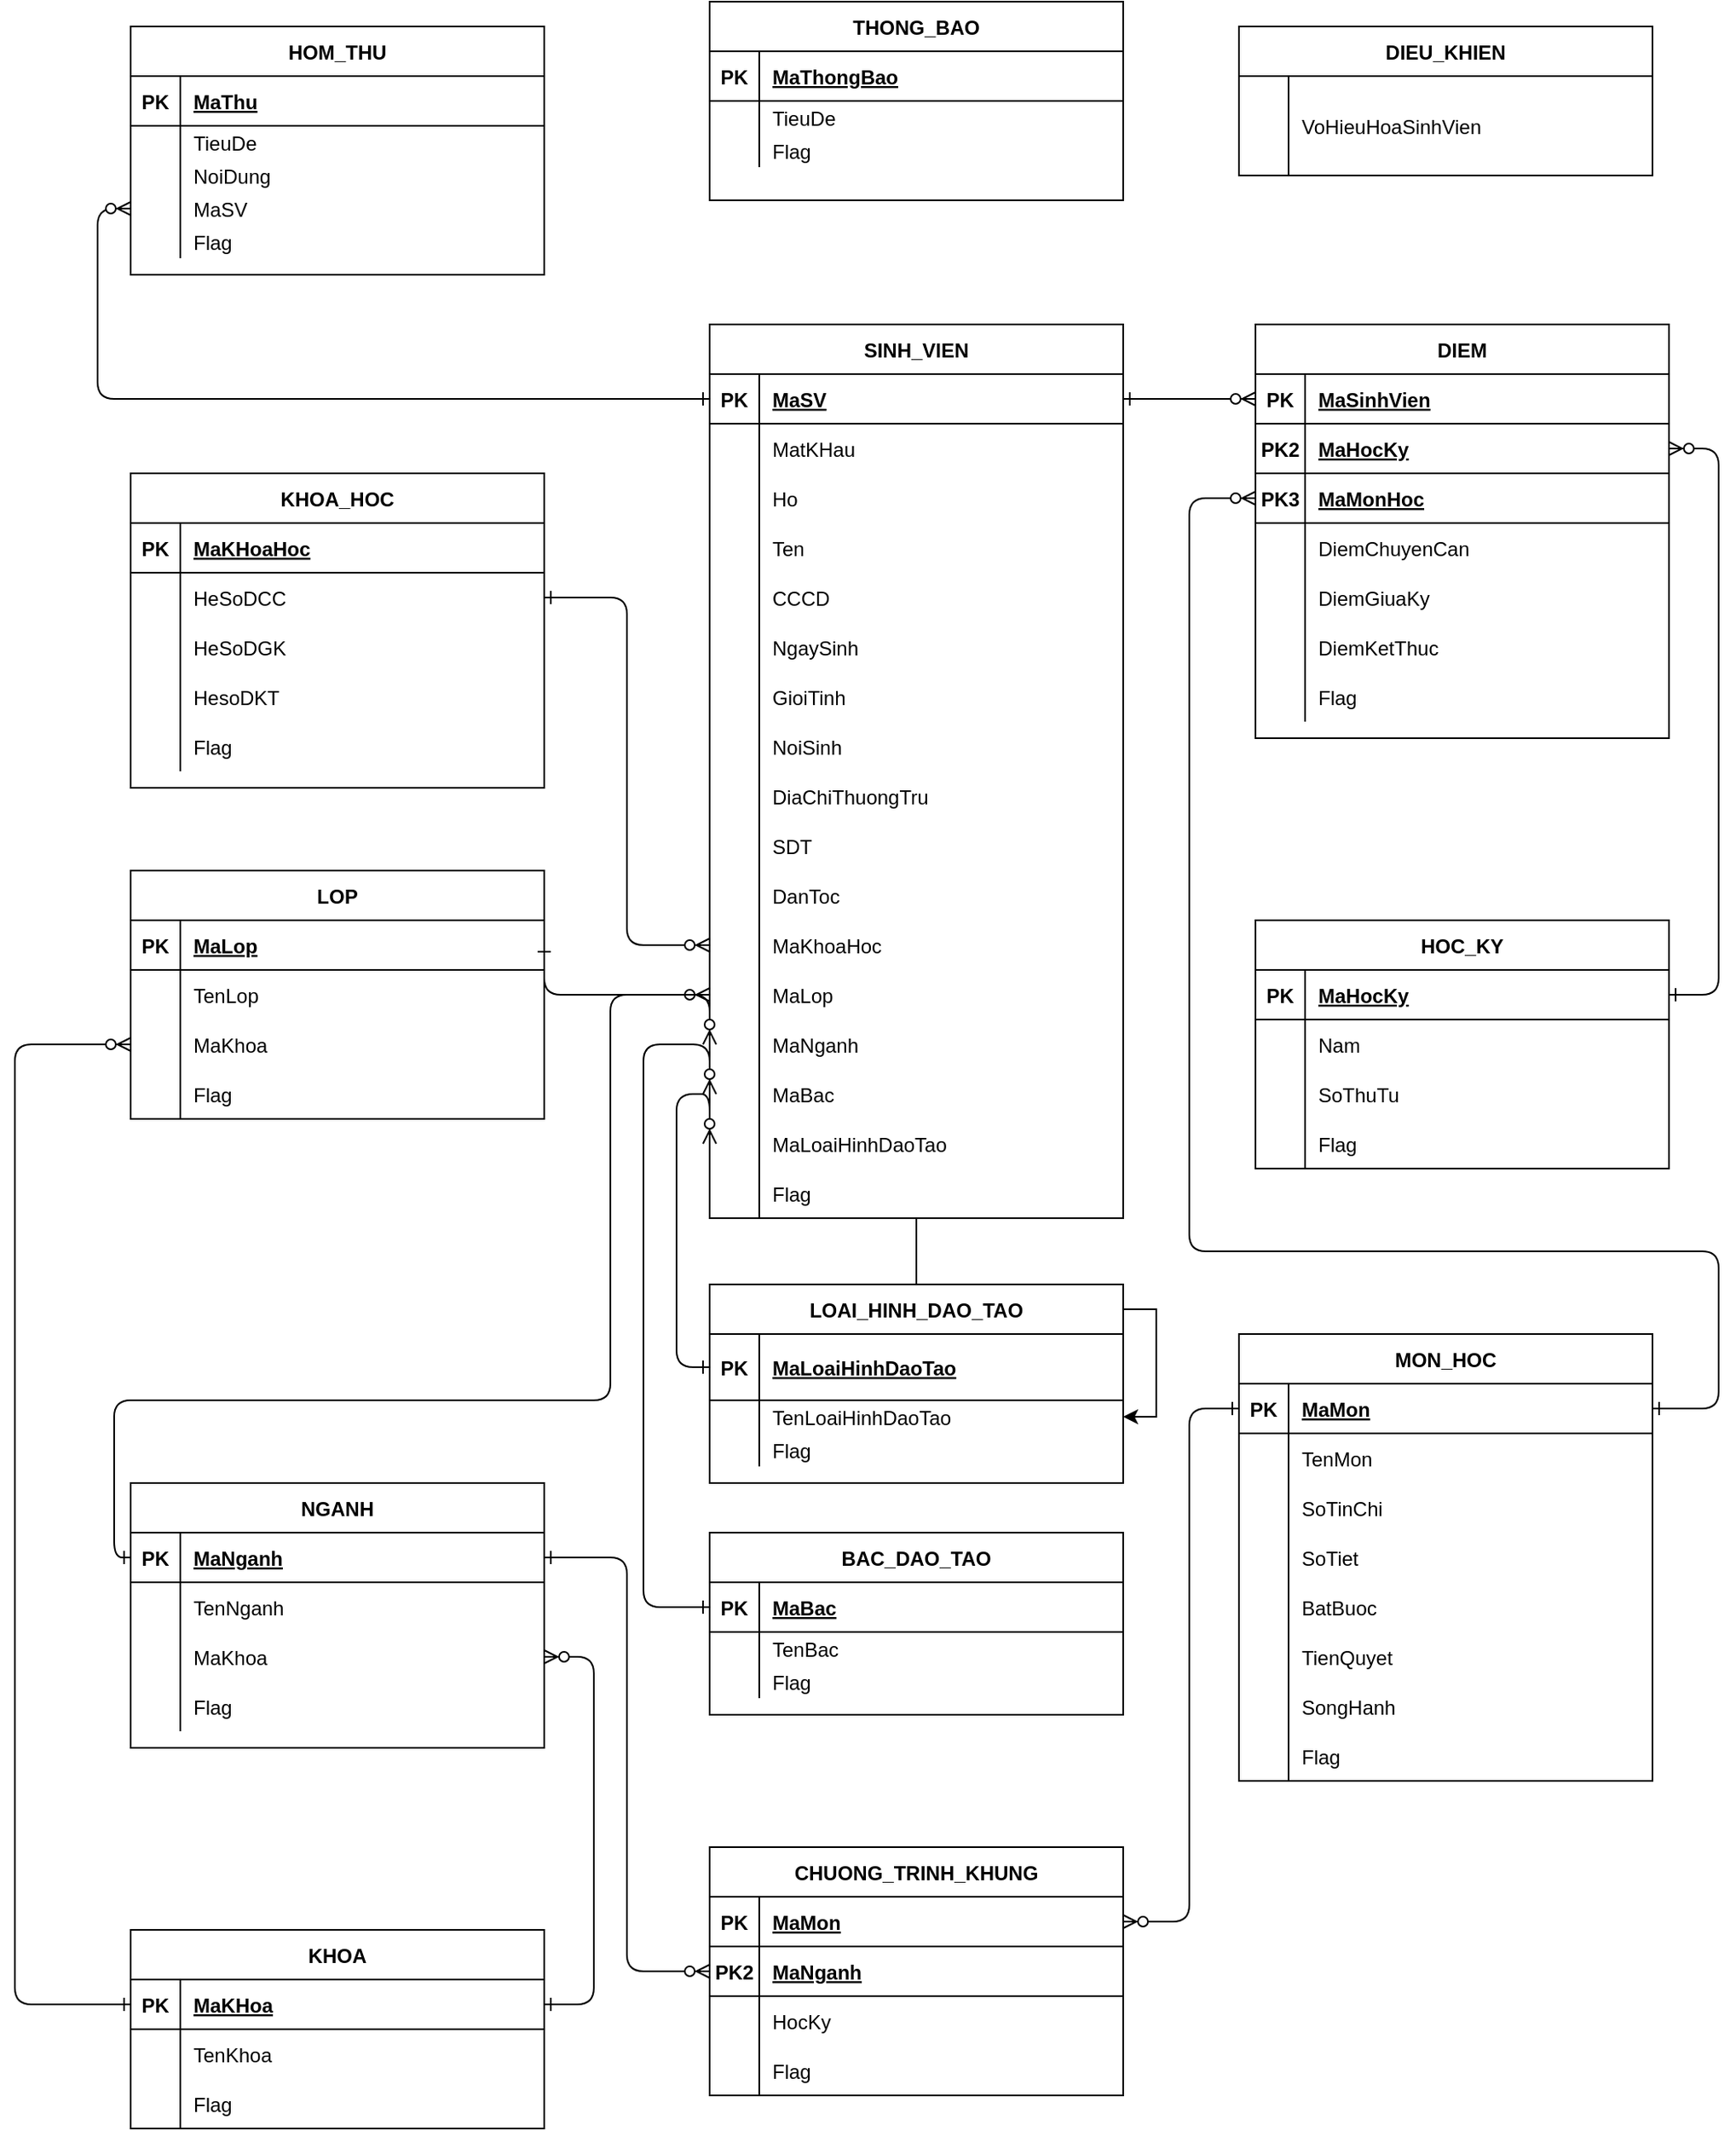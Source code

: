 <mxfile version="20.8.16" type="device"><diagram id="R2lEEEUBdFMjLlhIrx00" name="Page-1"><mxGraphModel dx="1276" dy="614" grid="1" gridSize="10" guides="1" tooltips="1" connect="1" arrows="1" fold="1" page="1" pageScale="1" pageWidth="850" pageHeight="1100" math="0" shadow="0" extFonts="Permanent Marker^https://fonts.googleapis.com/css?family=Permanent+Marker"><root><mxCell id="0"/><mxCell id="1" parent="0"/><mxCell id="C-vyLk0tnHw3VtMMgP7b-1" value="" style="edgeStyle=orthogonalEdgeStyle;endArrow=ERzeroToMany;startArrow=ERone;endFill=1;startFill=0;exitX=1;exitY=0.5;exitDx=0;exitDy=0;entryX=0;entryY=0.5;entryDx=0;entryDy=0;" parent="1" source="ZDIuIkpEtC9pPob0o2Sv-15" target="ZDIuIkpEtC9pPob0o2Sv-101" edge="1"><mxGeometry width="100" height="100" relative="1" as="geometry"><mxPoint x="880" y="1290" as="sourcePoint"/><mxPoint x="980" y="1190" as="targetPoint"/></mxGeometry></mxCell><mxCell id="C-vyLk0tnHw3VtMMgP7b-12" value="" style="edgeStyle=entityRelationEdgeStyle;endArrow=ERzeroToMany;startArrow=ERone;endFill=1;startFill=0;entryX=0;entryY=0.5;entryDx=0;entryDy=0;" parent="1" source="C-vyLk0tnHw3VtMMgP7b-3" target="C-vyLk0tnHw3VtMMgP7b-14" edge="1"><mxGeometry width="100" height="100" relative="1" as="geometry"><mxPoint x="940" y="750" as="sourcePoint"/><mxPoint x="1000" y="775" as="targetPoint"/></mxGeometry></mxCell><mxCell id="eJ8ewrD6wd_-35lNZuqf-1" value="" style="edgeStyle=orthogonalEdgeStyle;rounded=0;orthogonalLoop=1;jettySize=auto;html=1;" parent="1" source="C-vyLk0tnHw3VtMMgP7b-2" target="OKlwzS4zhxmEdYTc0QrO-36" edge="1"><mxGeometry relative="1" as="geometry"/></mxCell><mxCell id="C-vyLk0tnHw3VtMMgP7b-2" value="SINH_VIEN" style="shape=table;startSize=30;container=1;collapsible=1;childLayout=tableLayout;fixedRows=1;rowLines=0;fontStyle=1;align=center;resizeLast=1;" parent="1" vertex="1"><mxGeometry x="940" y="640" width="250" height="540" as="geometry"/></mxCell><mxCell id="C-vyLk0tnHw3VtMMgP7b-3" value="" style="shape=partialRectangle;collapsible=0;dropTarget=0;pointerEvents=0;fillColor=none;points=[[0,0.5],[1,0.5]];portConstraint=eastwest;top=0;left=0;right=0;bottom=1;" parent="C-vyLk0tnHw3VtMMgP7b-2" vertex="1"><mxGeometry y="30" width="250" height="30" as="geometry"/></mxCell><mxCell id="C-vyLk0tnHw3VtMMgP7b-4" value="PK" style="shape=partialRectangle;overflow=hidden;connectable=0;fillColor=none;top=0;left=0;bottom=0;right=0;fontStyle=1;" parent="C-vyLk0tnHw3VtMMgP7b-3" vertex="1"><mxGeometry width="30" height="30" as="geometry"><mxRectangle width="30" height="30" as="alternateBounds"/></mxGeometry></mxCell><mxCell id="C-vyLk0tnHw3VtMMgP7b-5" value="MaSV" style="shape=partialRectangle;overflow=hidden;connectable=0;fillColor=none;top=0;left=0;bottom=0;right=0;align=left;spacingLeft=6;fontStyle=5;" parent="C-vyLk0tnHw3VtMMgP7b-3" vertex="1"><mxGeometry x="30" width="220" height="30" as="geometry"><mxRectangle width="220" height="30" as="alternateBounds"/></mxGeometry></mxCell><mxCell id="C-vyLk0tnHw3VtMMgP7b-6" value="" style="shape=partialRectangle;collapsible=0;dropTarget=0;pointerEvents=0;fillColor=none;points=[[0,0.5],[1,0.5]];portConstraint=eastwest;top=0;left=0;right=0;bottom=0;" parent="C-vyLk0tnHw3VtMMgP7b-2" vertex="1"><mxGeometry y="60" width="250" height="30" as="geometry"/></mxCell><mxCell id="C-vyLk0tnHw3VtMMgP7b-7" value="" style="shape=partialRectangle;overflow=hidden;connectable=0;fillColor=none;top=0;left=0;bottom=0;right=0;" parent="C-vyLk0tnHw3VtMMgP7b-6" vertex="1"><mxGeometry width="30" height="30" as="geometry"><mxRectangle width="30" height="30" as="alternateBounds"/></mxGeometry></mxCell><mxCell id="C-vyLk0tnHw3VtMMgP7b-8" value="MatKHau" style="shape=partialRectangle;overflow=hidden;connectable=0;fillColor=none;top=0;left=0;bottom=0;right=0;align=left;spacingLeft=6;" parent="C-vyLk0tnHw3VtMMgP7b-6" vertex="1"><mxGeometry x="30" width="220" height="30" as="geometry"><mxRectangle width="220" height="30" as="alternateBounds"/></mxGeometry></mxCell><mxCell id="OKlwzS4zhxmEdYTc0QrO-93" value="" style="shape=partialRectangle;collapsible=0;dropTarget=0;pointerEvents=0;fillColor=none;points=[[0,0.5],[1,0.5]];portConstraint=eastwest;top=0;left=0;right=0;bottom=0;" parent="C-vyLk0tnHw3VtMMgP7b-2" vertex="1"><mxGeometry y="90" width="250" height="30" as="geometry"/></mxCell><mxCell id="OKlwzS4zhxmEdYTc0QrO-94" value="" style="shape=partialRectangle;overflow=hidden;connectable=0;fillColor=none;top=0;left=0;bottom=0;right=0;" parent="OKlwzS4zhxmEdYTc0QrO-93" vertex="1"><mxGeometry width="30" height="30" as="geometry"><mxRectangle width="30" height="30" as="alternateBounds"/></mxGeometry></mxCell><mxCell id="OKlwzS4zhxmEdYTc0QrO-95" value="Ho" style="shape=partialRectangle;overflow=hidden;connectable=0;fillColor=none;top=0;left=0;bottom=0;right=0;align=left;spacingLeft=6;" parent="OKlwzS4zhxmEdYTc0QrO-93" vertex="1"><mxGeometry x="30" width="220" height="30" as="geometry"><mxRectangle width="220" height="30" as="alternateBounds"/></mxGeometry></mxCell><mxCell id="C-vyLk0tnHw3VtMMgP7b-9" value="" style="shape=partialRectangle;collapsible=0;dropTarget=0;pointerEvents=0;fillColor=none;points=[[0,0.5],[1,0.5]];portConstraint=eastwest;top=0;left=0;right=0;bottom=0;" parent="C-vyLk0tnHw3VtMMgP7b-2" vertex="1"><mxGeometry y="120" width="250" height="30" as="geometry"/></mxCell><mxCell id="C-vyLk0tnHw3VtMMgP7b-10" value="" style="shape=partialRectangle;overflow=hidden;connectable=0;fillColor=none;top=0;left=0;bottom=0;right=0;" parent="C-vyLk0tnHw3VtMMgP7b-9" vertex="1"><mxGeometry width="30" height="30" as="geometry"><mxRectangle width="30" height="30" as="alternateBounds"/></mxGeometry></mxCell><mxCell id="C-vyLk0tnHw3VtMMgP7b-11" value="Ten" style="shape=partialRectangle;overflow=hidden;connectable=0;fillColor=none;top=0;left=0;bottom=0;right=0;align=left;spacingLeft=6;" parent="C-vyLk0tnHw3VtMMgP7b-9" vertex="1"><mxGeometry x="30" width="220" height="30" as="geometry"><mxRectangle width="220" height="30" as="alternateBounds"/></mxGeometry></mxCell><mxCell id="ZDIuIkpEtC9pPob0o2Sv-30" value="" style="shape=partialRectangle;collapsible=0;dropTarget=0;pointerEvents=0;fillColor=none;points=[[0,0.5],[1,0.5]];portConstraint=eastwest;top=0;left=0;right=0;bottom=0;" parent="C-vyLk0tnHw3VtMMgP7b-2" vertex="1"><mxGeometry y="150" width="250" height="30" as="geometry"/></mxCell><mxCell id="ZDIuIkpEtC9pPob0o2Sv-31" value="" style="shape=partialRectangle;overflow=hidden;connectable=0;fillColor=none;top=0;left=0;bottom=0;right=0;" parent="ZDIuIkpEtC9pPob0o2Sv-30" vertex="1"><mxGeometry width="30" height="30" as="geometry"><mxRectangle width="30" height="30" as="alternateBounds"/></mxGeometry></mxCell><mxCell id="ZDIuIkpEtC9pPob0o2Sv-32" value="CCCD" style="shape=partialRectangle;overflow=hidden;connectable=0;fillColor=none;top=0;left=0;bottom=0;right=0;align=left;spacingLeft=6;" parent="ZDIuIkpEtC9pPob0o2Sv-30" vertex="1"><mxGeometry x="30" width="220" height="30" as="geometry"><mxRectangle width="220" height="30" as="alternateBounds"/></mxGeometry></mxCell><mxCell id="ZDIuIkpEtC9pPob0o2Sv-33" value="" style="shape=partialRectangle;collapsible=0;dropTarget=0;pointerEvents=0;fillColor=none;points=[[0,0.5],[1,0.5]];portConstraint=eastwest;top=0;left=0;right=0;bottom=0;" parent="C-vyLk0tnHw3VtMMgP7b-2" vertex="1"><mxGeometry y="180" width="250" height="30" as="geometry"/></mxCell><mxCell id="ZDIuIkpEtC9pPob0o2Sv-34" value="" style="shape=partialRectangle;overflow=hidden;connectable=0;fillColor=none;top=0;left=0;bottom=0;right=0;" parent="ZDIuIkpEtC9pPob0o2Sv-33" vertex="1"><mxGeometry width="30" height="30" as="geometry"><mxRectangle width="30" height="30" as="alternateBounds"/></mxGeometry></mxCell><mxCell id="ZDIuIkpEtC9pPob0o2Sv-35" value="NgaySinh" style="shape=partialRectangle;overflow=hidden;connectable=0;fillColor=none;top=0;left=0;bottom=0;right=0;align=left;spacingLeft=6;" parent="ZDIuIkpEtC9pPob0o2Sv-33" vertex="1"><mxGeometry x="30" width="220" height="30" as="geometry"><mxRectangle width="220" height="30" as="alternateBounds"/></mxGeometry></mxCell><mxCell id="OKlwzS4zhxmEdYTc0QrO-1" value="" style="shape=partialRectangle;collapsible=0;dropTarget=0;pointerEvents=0;fillColor=none;points=[[0,0.5],[1,0.5]];portConstraint=eastwest;top=0;left=0;right=0;bottom=0;" parent="C-vyLk0tnHw3VtMMgP7b-2" vertex="1"><mxGeometry y="210" width="250" height="30" as="geometry"/></mxCell><mxCell id="OKlwzS4zhxmEdYTc0QrO-2" value="" style="shape=partialRectangle;overflow=hidden;connectable=0;fillColor=none;top=0;left=0;bottom=0;right=0;" parent="OKlwzS4zhxmEdYTc0QrO-1" vertex="1"><mxGeometry width="30" height="30" as="geometry"><mxRectangle width="30" height="30" as="alternateBounds"/></mxGeometry></mxCell><mxCell id="OKlwzS4zhxmEdYTc0QrO-3" value="GioiTinh" style="shape=partialRectangle;overflow=hidden;connectable=0;fillColor=none;top=0;left=0;bottom=0;right=0;align=left;spacingLeft=6;" parent="OKlwzS4zhxmEdYTc0QrO-1" vertex="1"><mxGeometry x="30" width="220" height="30" as="geometry"><mxRectangle width="220" height="30" as="alternateBounds"/></mxGeometry></mxCell><mxCell id="ZDIuIkpEtC9pPob0o2Sv-36" value="" style="shape=partialRectangle;collapsible=0;dropTarget=0;pointerEvents=0;fillColor=none;points=[[0,0.5],[1,0.5]];portConstraint=eastwest;top=0;left=0;right=0;bottom=0;" parent="C-vyLk0tnHw3VtMMgP7b-2" vertex="1"><mxGeometry y="240" width="250" height="30" as="geometry"/></mxCell><mxCell id="ZDIuIkpEtC9pPob0o2Sv-37" value="" style="shape=partialRectangle;overflow=hidden;connectable=0;fillColor=none;top=0;left=0;bottom=0;right=0;" parent="ZDIuIkpEtC9pPob0o2Sv-36" vertex="1"><mxGeometry width="30" height="30" as="geometry"><mxRectangle width="30" height="30" as="alternateBounds"/></mxGeometry></mxCell><mxCell id="ZDIuIkpEtC9pPob0o2Sv-38" value="NoiSinh" style="shape=partialRectangle;overflow=hidden;connectable=0;fillColor=none;top=0;left=0;bottom=0;right=0;align=left;spacingLeft=6;" parent="ZDIuIkpEtC9pPob0o2Sv-36" vertex="1"><mxGeometry x="30" width="220" height="30" as="geometry"><mxRectangle width="220" height="30" as="alternateBounds"/></mxGeometry></mxCell><mxCell id="ZDIuIkpEtC9pPob0o2Sv-39" value="" style="shape=partialRectangle;collapsible=0;dropTarget=0;pointerEvents=0;fillColor=none;points=[[0,0.5],[1,0.5]];portConstraint=eastwest;top=0;left=0;right=0;bottom=0;" parent="C-vyLk0tnHw3VtMMgP7b-2" vertex="1"><mxGeometry y="270" width="250" height="30" as="geometry"/></mxCell><mxCell id="ZDIuIkpEtC9pPob0o2Sv-40" value="" style="shape=partialRectangle;overflow=hidden;connectable=0;fillColor=none;top=0;left=0;bottom=0;right=0;" parent="ZDIuIkpEtC9pPob0o2Sv-39" vertex="1"><mxGeometry width="30" height="30" as="geometry"><mxRectangle width="30" height="30" as="alternateBounds"/></mxGeometry></mxCell><mxCell id="ZDIuIkpEtC9pPob0o2Sv-41" value="DiaChiThuongTru" style="shape=partialRectangle;overflow=hidden;connectable=0;fillColor=none;top=0;left=0;bottom=0;right=0;align=left;spacingLeft=6;" parent="ZDIuIkpEtC9pPob0o2Sv-39" vertex="1"><mxGeometry x="30" width="220" height="30" as="geometry"><mxRectangle width="220" height="30" as="alternateBounds"/></mxGeometry></mxCell><mxCell id="eJ8ewrD6wd_-35lNZuqf-2" value="" style="shape=partialRectangle;collapsible=0;dropTarget=0;pointerEvents=0;fillColor=none;points=[[0,0.5],[1,0.5]];portConstraint=eastwest;top=0;left=0;right=0;bottom=0;" parent="C-vyLk0tnHw3VtMMgP7b-2" vertex="1"><mxGeometry y="300" width="250" height="30" as="geometry"/></mxCell><mxCell id="eJ8ewrD6wd_-35lNZuqf-3" value="" style="shape=partialRectangle;overflow=hidden;connectable=0;fillColor=none;top=0;left=0;bottom=0;right=0;" parent="eJ8ewrD6wd_-35lNZuqf-2" vertex="1"><mxGeometry width="30" height="30" as="geometry"><mxRectangle width="30" height="30" as="alternateBounds"/></mxGeometry></mxCell><mxCell id="eJ8ewrD6wd_-35lNZuqf-4" value="SDT" style="shape=partialRectangle;overflow=hidden;connectable=0;fillColor=none;top=0;left=0;bottom=0;right=0;align=left;spacingLeft=6;" parent="eJ8ewrD6wd_-35lNZuqf-2" vertex="1"><mxGeometry x="30" width="220" height="30" as="geometry"><mxRectangle width="220" height="30" as="alternateBounds"/></mxGeometry></mxCell><mxCell id="ZDIuIkpEtC9pPob0o2Sv-86" value="" style="shape=partialRectangle;collapsible=0;dropTarget=0;pointerEvents=0;fillColor=none;points=[[0,0.5],[1,0.5]];portConstraint=eastwest;top=0;left=0;right=0;bottom=0;" parent="C-vyLk0tnHw3VtMMgP7b-2" vertex="1"><mxGeometry y="330" width="250" height="30" as="geometry"/></mxCell><mxCell id="ZDIuIkpEtC9pPob0o2Sv-87" value="" style="shape=partialRectangle;overflow=hidden;connectable=0;fillColor=none;top=0;left=0;bottom=0;right=0;" parent="ZDIuIkpEtC9pPob0o2Sv-86" vertex="1"><mxGeometry width="30" height="30" as="geometry"><mxRectangle width="30" height="30" as="alternateBounds"/></mxGeometry></mxCell><mxCell id="ZDIuIkpEtC9pPob0o2Sv-88" value="DanToc" style="shape=partialRectangle;overflow=hidden;connectable=0;fillColor=none;top=0;left=0;bottom=0;right=0;align=left;spacingLeft=6;" parent="ZDIuIkpEtC9pPob0o2Sv-86" vertex="1"><mxGeometry x="30" width="220" height="30" as="geometry"><mxRectangle width="220" height="30" as="alternateBounds"/></mxGeometry></mxCell><mxCell id="ZDIuIkpEtC9pPob0o2Sv-101" value="" style="shape=partialRectangle;collapsible=0;dropTarget=0;pointerEvents=0;fillColor=none;points=[[0,0.5],[1,0.5]];portConstraint=eastwest;top=0;left=0;right=0;bottom=0;" parent="C-vyLk0tnHw3VtMMgP7b-2" vertex="1"><mxGeometry y="360" width="250" height="30" as="geometry"/></mxCell><mxCell id="ZDIuIkpEtC9pPob0o2Sv-102" value="" style="shape=partialRectangle;overflow=hidden;connectable=0;fillColor=none;top=0;left=0;bottom=0;right=0;" parent="ZDIuIkpEtC9pPob0o2Sv-101" vertex="1"><mxGeometry width="30" height="30" as="geometry"><mxRectangle width="30" height="30" as="alternateBounds"/></mxGeometry></mxCell><mxCell id="ZDIuIkpEtC9pPob0o2Sv-103" value="MaKhoaHoc" style="shape=partialRectangle;overflow=hidden;connectable=0;fillColor=none;top=0;left=0;bottom=0;right=0;align=left;spacingLeft=6;" parent="ZDIuIkpEtC9pPob0o2Sv-101" vertex="1"><mxGeometry x="30" width="220" height="30" as="geometry"><mxRectangle width="220" height="30" as="alternateBounds"/></mxGeometry></mxCell><mxCell id="ZDIuIkpEtC9pPob0o2Sv-89" value="" style="shape=partialRectangle;collapsible=0;dropTarget=0;pointerEvents=0;fillColor=none;points=[[0,0.5],[1,0.5]];portConstraint=eastwest;top=0;left=0;right=0;bottom=0;" parent="C-vyLk0tnHw3VtMMgP7b-2" vertex="1"><mxGeometry y="390" width="250" height="30" as="geometry"/></mxCell><mxCell id="ZDIuIkpEtC9pPob0o2Sv-90" value="" style="shape=partialRectangle;overflow=hidden;connectable=0;fillColor=none;top=0;left=0;bottom=0;right=0;" parent="ZDIuIkpEtC9pPob0o2Sv-89" vertex="1"><mxGeometry width="30" height="30" as="geometry"><mxRectangle width="30" height="30" as="alternateBounds"/></mxGeometry></mxCell><mxCell id="ZDIuIkpEtC9pPob0o2Sv-91" value="MaLop" style="shape=partialRectangle;overflow=hidden;connectable=0;fillColor=none;top=0;left=0;bottom=0;right=0;align=left;spacingLeft=6;" parent="ZDIuIkpEtC9pPob0o2Sv-89" vertex="1"><mxGeometry x="30" width="220" height="30" as="geometry"><mxRectangle width="220" height="30" as="alternateBounds"/></mxGeometry></mxCell><mxCell id="ZDIuIkpEtC9pPob0o2Sv-92" value="" style="shape=partialRectangle;collapsible=0;dropTarget=0;pointerEvents=0;fillColor=none;points=[[0,0.5],[1,0.5]];portConstraint=eastwest;top=0;left=0;right=0;bottom=0;" parent="C-vyLk0tnHw3VtMMgP7b-2" vertex="1"><mxGeometry y="420" width="250" height="30" as="geometry"/></mxCell><mxCell id="ZDIuIkpEtC9pPob0o2Sv-93" value="" style="shape=partialRectangle;overflow=hidden;connectable=0;fillColor=none;top=0;left=0;bottom=0;right=0;" parent="ZDIuIkpEtC9pPob0o2Sv-92" vertex="1"><mxGeometry width="30" height="30" as="geometry"><mxRectangle width="30" height="30" as="alternateBounds"/></mxGeometry></mxCell><mxCell id="ZDIuIkpEtC9pPob0o2Sv-94" value="MaNganh" style="shape=partialRectangle;overflow=hidden;connectable=0;fillColor=none;top=0;left=0;bottom=0;right=0;align=left;spacingLeft=6;" parent="ZDIuIkpEtC9pPob0o2Sv-92" vertex="1"><mxGeometry x="30" width="220" height="30" as="geometry"><mxRectangle width="220" height="30" as="alternateBounds"/></mxGeometry></mxCell><mxCell id="ZDIuIkpEtC9pPob0o2Sv-95" value="" style="shape=partialRectangle;collapsible=0;dropTarget=0;pointerEvents=0;fillColor=none;points=[[0,0.5],[1,0.5]];portConstraint=eastwest;top=0;left=0;right=0;bottom=0;" parent="C-vyLk0tnHw3VtMMgP7b-2" vertex="1"><mxGeometry y="450" width="250" height="30" as="geometry"/></mxCell><mxCell id="ZDIuIkpEtC9pPob0o2Sv-96" value="" style="shape=partialRectangle;overflow=hidden;connectable=0;fillColor=none;top=0;left=0;bottom=0;right=0;" parent="ZDIuIkpEtC9pPob0o2Sv-95" vertex="1"><mxGeometry width="30" height="30" as="geometry"><mxRectangle width="30" height="30" as="alternateBounds"/></mxGeometry></mxCell><mxCell id="ZDIuIkpEtC9pPob0o2Sv-97" value="MaBac" style="shape=partialRectangle;overflow=hidden;connectable=0;fillColor=none;top=0;left=0;bottom=0;right=0;align=left;spacingLeft=6;" parent="ZDIuIkpEtC9pPob0o2Sv-95" vertex="1"><mxGeometry x="30" width="220" height="30" as="geometry"><mxRectangle width="220" height="30" as="alternateBounds"/></mxGeometry></mxCell><mxCell id="ZDIuIkpEtC9pPob0o2Sv-98" value="" style="shape=partialRectangle;collapsible=0;dropTarget=0;pointerEvents=0;fillColor=none;points=[[0,0.5],[1,0.5]];portConstraint=eastwest;top=0;left=0;right=0;bottom=0;" parent="C-vyLk0tnHw3VtMMgP7b-2" vertex="1"><mxGeometry y="480" width="250" height="30" as="geometry"/></mxCell><mxCell id="ZDIuIkpEtC9pPob0o2Sv-99" value="" style="shape=partialRectangle;overflow=hidden;connectable=0;fillColor=none;top=0;left=0;bottom=0;right=0;" parent="ZDIuIkpEtC9pPob0o2Sv-98" vertex="1"><mxGeometry width="30" height="30" as="geometry"><mxRectangle width="30" height="30" as="alternateBounds"/></mxGeometry></mxCell><mxCell id="ZDIuIkpEtC9pPob0o2Sv-100" value="MaLoaiHinhDaoTao" style="shape=partialRectangle;overflow=hidden;connectable=0;fillColor=none;top=0;left=0;bottom=0;right=0;align=left;spacingLeft=6;" parent="ZDIuIkpEtC9pPob0o2Sv-98" vertex="1"><mxGeometry x="30" width="220" height="30" as="geometry"><mxRectangle width="220" height="30" as="alternateBounds"/></mxGeometry></mxCell><mxCell id="ZDIuIkpEtC9pPob0o2Sv-104" value="" style="shape=partialRectangle;collapsible=0;dropTarget=0;pointerEvents=0;fillColor=none;points=[[0,0.5],[1,0.5]];portConstraint=eastwest;top=0;left=0;right=0;bottom=0;" parent="C-vyLk0tnHw3VtMMgP7b-2" vertex="1"><mxGeometry y="510" width="250" height="30" as="geometry"/></mxCell><mxCell id="ZDIuIkpEtC9pPob0o2Sv-105" value="" style="shape=partialRectangle;overflow=hidden;connectable=0;fillColor=none;top=0;left=0;bottom=0;right=0;" parent="ZDIuIkpEtC9pPob0o2Sv-104" vertex="1"><mxGeometry width="30" height="30" as="geometry"><mxRectangle width="30" height="30" as="alternateBounds"/></mxGeometry></mxCell><mxCell id="ZDIuIkpEtC9pPob0o2Sv-106" value="Flag" style="shape=partialRectangle;overflow=hidden;connectable=0;fillColor=none;top=0;left=0;bottom=0;right=0;align=left;spacingLeft=6;" parent="ZDIuIkpEtC9pPob0o2Sv-104" vertex="1"><mxGeometry x="30" width="220" height="30" as="geometry"><mxRectangle width="220" height="30" as="alternateBounds"/></mxGeometry></mxCell><mxCell id="C-vyLk0tnHw3VtMMgP7b-13" value="DIEM" style="shape=table;startSize=30;container=1;collapsible=1;childLayout=tableLayout;fixedRows=1;rowLines=0;fontStyle=1;align=center;resizeLast=1;" parent="1" vertex="1"><mxGeometry x="1270.0" y="640" width="250" height="250" as="geometry"/></mxCell><mxCell id="C-vyLk0tnHw3VtMMgP7b-14" value="" style="shape=partialRectangle;collapsible=0;dropTarget=0;pointerEvents=0;fillColor=none;points=[[0,0.5],[1,0.5]];portConstraint=eastwest;top=0;left=0;right=0;bottom=1;" parent="C-vyLk0tnHw3VtMMgP7b-13" vertex="1"><mxGeometry y="30" width="250" height="30" as="geometry"/></mxCell><mxCell id="C-vyLk0tnHw3VtMMgP7b-15" value="PK" style="shape=partialRectangle;overflow=hidden;connectable=0;fillColor=none;top=0;left=0;bottom=0;right=0;fontStyle=1;" parent="C-vyLk0tnHw3VtMMgP7b-14" vertex="1"><mxGeometry width="30" height="30" as="geometry"><mxRectangle width="30" height="30" as="alternateBounds"/></mxGeometry></mxCell><mxCell id="C-vyLk0tnHw3VtMMgP7b-16" value="MaSinhVien" style="shape=partialRectangle;overflow=hidden;connectable=0;fillColor=none;top=0;left=0;bottom=0;right=0;align=left;spacingLeft=6;fontStyle=5;" parent="C-vyLk0tnHw3VtMMgP7b-14" vertex="1"><mxGeometry x="30" width="220" height="30" as="geometry"><mxRectangle width="220" height="30" as="alternateBounds"/></mxGeometry></mxCell><mxCell id="OKlwzS4zhxmEdYTc0QrO-4" value="" style="shape=partialRectangle;collapsible=0;dropTarget=0;pointerEvents=0;fillColor=none;points=[[0,0.5],[1,0.5]];portConstraint=eastwest;top=0;left=0;right=0;bottom=1;" parent="C-vyLk0tnHw3VtMMgP7b-13" vertex="1"><mxGeometry y="60" width="250" height="30" as="geometry"/></mxCell><mxCell id="OKlwzS4zhxmEdYTc0QrO-5" value="PK2" style="shape=partialRectangle;overflow=hidden;connectable=0;fillColor=none;top=0;left=0;bottom=0;right=0;fontStyle=1;" parent="OKlwzS4zhxmEdYTc0QrO-4" vertex="1"><mxGeometry width="30" height="30" as="geometry"><mxRectangle width="30" height="30" as="alternateBounds"/></mxGeometry></mxCell><mxCell id="OKlwzS4zhxmEdYTc0QrO-6" value="MaHocKy" style="shape=partialRectangle;overflow=hidden;connectable=0;fillColor=none;top=0;left=0;bottom=0;right=0;align=left;spacingLeft=6;fontStyle=5;" parent="OKlwzS4zhxmEdYTc0QrO-4" vertex="1"><mxGeometry x="30" width="220" height="30" as="geometry"><mxRectangle width="220" height="30" as="alternateBounds"/></mxGeometry></mxCell><mxCell id="ZDIuIkpEtC9pPob0o2Sv-183" value="" style="shape=partialRectangle;collapsible=0;dropTarget=0;pointerEvents=0;fillColor=none;points=[[0,0.5],[1,0.5]];portConstraint=eastwest;top=0;left=0;right=0;bottom=1;" parent="C-vyLk0tnHw3VtMMgP7b-13" vertex="1"><mxGeometry y="90" width="250" height="30" as="geometry"/></mxCell><mxCell id="ZDIuIkpEtC9pPob0o2Sv-184" value="PK3" style="shape=partialRectangle;overflow=hidden;connectable=0;fillColor=none;top=0;left=0;bottom=0;right=0;fontStyle=1;" parent="ZDIuIkpEtC9pPob0o2Sv-183" vertex="1"><mxGeometry width="30" height="30" as="geometry"><mxRectangle width="30" height="30" as="alternateBounds"/></mxGeometry></mxCell><mxCell id="ZDIuIkpEtC9pPob0o2Sv-185" value="MaMonHoc" style="shape=partialRectangle;overflow=hidden;connectable=0;fillColor=none;top=0;left=0;bottom=0;right=0;align=left;spacingLeft=6;fontStyle=5;" parent="ZDIuIkpEtC9pPob0o2Sv-183" vertex="1"><mxGeometry x="30" width="220" height="30" as="geometry"><mxRectangle width="220" height="30" as="alternateBounds"/></mxGeometry></mxCell><mxCell id="C-vyLk0tnHw3VtMMgP7b-17" value="" style="shape=partialRectangle;collapsible=0;dropTarget=0;pointerEvents=0;fillColor=none;points=[[0,0.5],[1,0.5]];portConstraint=eastwest;top=0;left=0;right=0;bottom=0;" parent="C-vyLk0tnHw3VtMMgP7b-13" vertex="1"><mxGeometry y="120" width="250" height="30" as="geometry"/></mxCell><mxCell id="C-vyLk0tnHw3VtMMgP7b-18" value="" style="shape=partialRectangle;overflow=hidden;connectable=0;fillColor=none;top=0;left=0;bottom=0;right=0;" parent="C-vyLk0tnHw3VtMMgP7b-17" vertex="1"><mxGeometry width="30" height="30" as="geometry"><mxRectangle width="30" height="30" as="alternateBounds"/></mxGeometry></mxCell><mxCell id="C-vyLk0tnHw3VtMMgP7b-19" value="DiemChuyenCan" style="shape=partialRectangle;overflow=hidden;connectable=0;fillColor=none;top=0;left=0;bottom=0;right=0;align=left;spacingLeft=6;" parent="C-vyLk0tnHw3VtMMgP7b-17" vertex="1"><mxGeometry x="30" width="220" height="30" as="geometry"><mxRectangle width="220" height="30" as="alternateBounds"/></mxGeometry></mxCell><mxCell id="C-vyLk0tnHw3VtMMgP7b-20" value="" style="shape=partialRectangle;collapsible=0;dropTarget=0;pointerEvents=0;fillColor=none;points=[[0,0.5],[1,0.5]];portConstraint=eastwest;top=0;left=0;right=0;bottom=0;" parent="C-vyLk0tnHw3VtMMgP7b-13" vertex="1"><mxGeometry y="150" width="250" height="30" as="geometry"/></mxCell><mxCell id="C-vyLk0tnHw3VtMMgP7b-21" value="" style="shape=partialRectangle;overflow=hidden;connectable=0;fillColor=none;top=0;left=0;bottom=0;right=0;" parent="C-vyLk0tnHw3VtMMgP7b-20" vertex="1"><mxGeometry width="30" height="30" as="geometry"><mxRectangle width="30" height="30" as="alternateBounds"/></mxGeometry></mxCell><mxCell id="C-vyLk0tnHw3VtMMgP7b-22" value="DiemGiuaKy" style="shape=partialRectangle;overflow=hidden;connectable=0;fillColor=none;top=0;left=0;bottom=0;right=0;align=left;spacingLeft=6;" parent="C-vyLk0tnHw3VtMMgP7b-20" vertex="1"><mxGeometry x="30" width="220" height="30" as="geometry"><mxRectangle width="220" height="30" as="alternateBounds"/></mxGeometry></mxCell><mxCell id="ZDIuIkpEtC9pPob0o2Sv-186" value="" style="shape=partialRectangle;collapsible=0;dropTarget=0;pointerEvents=0;fillColor=none;points=[[0,0.5],[1,0.5]];portConstraint=eastwest;top=0;left=0;right=0;bottom=0;" parent="C-vyLk0tnHw3VtMMgP7b-13" vertex="1"><mxGeometry y="180" width="250" height="30" as="geometry"/></mxCell><mxCell id="ZDIuIkpEtC9pPob0o2Sv-187" value="" style="shape=partialRectangle;overflow=hidden;connectable=0;fillColor=none;top=0;left=0;bottom=0;right=0;" parent="ZDIuIkpEtC9pPob0o2Sv-186" vertex="1"><mxGeometry width="30" height="30" as="geometry"><mxRectangle width="30" height="30" as="alternateBounds"/></mxGeometry></mxCell><mxCell id="ZDIuIkpEtC9pPob0o2Sv-188" value="DiemKetThuc" style="shape=partialRectangle;overflow=hidden;connectable=0;fillColor=none;top=0;left=0;bottom=0;right=0;align=left;spacingLeft=6;" parent="ZDIuIkpEtC9pPob0o2Sv-186" vertex="1"><mxGeometry x="30" width="220" height="30" as="geometry"><mxRectangle width="220" height="30" as="alternateBounds"/></mxGeometry></mxCell><mxCell id="ZDIuIkpEtC9pPob0o2Sv-189" value="" style="shape=partialRectangle;collapsible=0;dropTarget=0;pointerEvents=0;fillColor=none;points=[[0,0.5],[1,0.5]];portConstraint=eastwest;top=0;left=0;right=0;bottom=0;" parent="C-vyLk0tnHw3VtMMgP7b-13" vertex="1"><mxGeometry y="210" width="250" height="30" as="geometry"/></mxCell><mxCell id="ZDIuIkpEtC9pPob0o2Sv-190" value="" style="shape=partialRectangle;overflow=hidden;connectable=0;fillColor=none;top=0;left=0;bottom=0;right=0;" parent="ZDIuIkpEtC9pPob0o2Sv-189" vertex="1"><mxGeometry width="30" height="30" as="geometry"><mxRectangle width="30" height="30" as="alternateBounds"/></mxGeometry></mxCell><mxCell id="ZDIuIkpEtC9pPob0o2Sv-191" value="Flag" style="shape=partialRectangle;overflow=hidden;connectable=0;fillColor=none;top=0;left=0;bottom=0;right=0;align=left;spacingLeft=6;" parent="ZDIuIkpEtC9pPob0o2Sv-189" vertex="1"><mxGeometry x="30" width="220" height="30" as="geometry"><mxRectangle width="220" height="30" as="alternateBounds"/></mxGeometry></mxCell><mxCell id="ZDIuIkpEtC9pPob0o2Sv-1" value="HOC_KY" style="shape=table;startSize=30;container=1;collapsible=1;childLayout=tableLayout;fixedRows=1;rowLines=0;fontStyle=1;align=center;resizeLast=1;" parent="1" vertex="1"><mxGeometry x="1270.0" y="1000" width="250" height="150" as="geometry"/></mxCell><mxCell id="ZDIuIkpEtC9pPob0o2Sv-2" value="" style="shape=partialRectangle;collapsible=0;dropTarget=0;pointerEvents=0;fillColor=none;points=[[0,0.5],[1,0.5]];portConstraint=eastwest;top=0;left=0;right=0;bottom=1;" parent="ZDIuIkpEtC9pPob0o2Sv-1" vertex="1"><mxGeometry y="30" width="250" height="30" as="geometry"/></mxCell><mxCell id="ZDIuIkpEtC9pPob0o2Sv-3" value="PK" style="shape=partialRectangle;overflow=hidden;connectable=0;fillColor=none;top=0;left=0;bottom=0;right=0;fontStyle=1;" parent="ZDIuIkpEtC9pPob0o2Sv-2" vertex="1"><mxGeometry width="30" height="30" as="geometry"><mxRectangle width="30" height="30" as="alternateBounds"/></mxGeometry></mxCell><mxCell id="ZDIuIkpEtC9pPob0o2Sv-4" value="MaHocKy" style="shape=partialRectangle;overflow=hidden;connectable=0;fillColor=none;top=0;left=0;bottom=0;right=0;align=left;spacingLeft=6;fontStyle=5;" parent="ZDIuIkpEtC9pPob0o2Sv-2" vertex="1"><mxGeometry x="30" width="220" height="30" as="geometry"><mxRectangle width="220" height="30" as="alternateBounds"/></mxGeometry></mxCell><mxCell id="ZDIuIkpEtC9pPob0o2Sv-5" value="" style="shape=partialRectangle;collapsible=0;dropTarget=0;pointerEvents=0;fillColor=none;points=[[0,0.5],[1,0.5]];portConstraint=eastwest;top=0;left=0;right=0;bottom=0;" parent="ZDIuIkpEtC9pPob0o2Sv-1" vertex="1"><mxGeometry y="60" width="250" height="30" as="geometry"/></mxCell><mxCell id="ZDIuIkpEtC9pPob0o2Sv-6" value="" style="shape=partialRectangle;overflow=hidden;connectable=0;fillColor=none;top=0;left=0;bottom=0;right=0;" parent="ZDIuIkpEtC9pPob0o2Sv-5" vertex="1"><mxGeometry width="30" height="30" as="geometry"><mxRectangle width="30" height="30" as="alternateBounds"/></mxGeometry></mxCell><mxCell id="ZDIuIkpEtC9pPob0o2Sv-7" value="Nam" style="shape=partialRectangle;overflow=hidden;connectable=0;fillColor=none;top=0;left=0;bottom=0;right=0;align=left;spacingLeft=6;" parent="ZDIuIkpEtC9pPob0o2Sv-5" vertex="1"><mxGeometry x="30" width="220" height="30" as="geometry"><mxRectangle width="220" height="30" as="alternateBounds"/></mxGeometry></mxCell><mxCell id="ZDIuIkpEtC9pPob0o2Sv-8" value="" style="shape=partialRectangle;collapsible=0;dropTarget=0;pointerEvents=0;fillColor=none;points=[[0,0.5],[1,0.5]];portConstraint=eastwest;top=0;left=0;right=0;bottom=0;" parent="ZDIuIkpEtC9pPob0o2Sv-1" vertex="1"><mxGeometry y="90" width="250" height="30" as="geometry"/></mxCell><mxCell id="ZDIuIkpEtC9pPob0o2Sv-9" value="" style="shape=partialRectangle;overflow=hidden;connectable=0;fillColor=none;top=0;left=0;bottom=0;right=0;" parent="ZDIuIkpEtC9pPob0o2Sv-8" vertex="1"><mxGeometry width="30" height="30" as="geometry"><mxRectangle width="30" height="30" as="alternateBounds"/></mxGeometry></mxCell><mxCell id="ZDIuIkpEtC9pPob0o2Sv-10" value="SoThuTu" style="shape=partialRectangle;overflow=hidden;connectable=0;fillColor=none;top=0;left=0;bottom=0;right=0;align=left;spacingLeft=6;" parent="ZDIuIkpEtC9pPob0o2Sv-8" vertex="1"><mxGeometry x="30" width="220" height="30" as="geometry"><mxRectangle width="220" height="30" as="alternateBounds"/></mxGeometry></mxCell><mxCell id="ZDIuIkpEtC9pPob0o2Sv-192" value="" style="shape=partialRectangle;collapsible=0;dropTarget=0;pointerEvents=0;fillColor=none;points=[[0,0.5],[1,0.5]];portConstraint=eastwest;top=0;left=0;right=0;bottom=0;" parent="ZDIuIkpEtC9pPob0o2Sv-1" vertex="1"><mxGeometry y="120" width="250" height="30" as="geometry"/></mxCell><mxCell id="ZDIuIkpEtC9pPob0o2Sv-193" value="" style="shape=partialRectangle;overflow=hidden;connectable=0;fillColor=none;top=0;left=0;bottom=0;right=0;" parent="ZDIuIkpEtC9pPob0o2Sv-192" vertex="1"><mxGeometry width="30" height="30" as="geometry"><mxRectangle width="30" height="30" as="alternateBounds"/></mxGeometry></mxCell><mxCell id="ZDIuIkpEtC9pPob0o2Sv-194" value="Flag" style="shape=partialRectangle;overflow=hidden;connectable=0;fillColor=none;top=0;left=0;bottom=0;right=0;align=left;spacingLeft=6;" parent="ZDIuIkpEtC9pPob0o2Sv-192" vertex="1"><mxGeometry x="30" width="220" height="30" as="geometry"><mxRectangle width="220" height="30" as="alternateBounds"/></mxGeometry></mxCell><mxCell id="ZDIuIkpEtC9pPob0o2Sv-11" value="KHOA_HOC" style="shape=table;startSize=30;container=1;collapsible=1;childLayout=tableLayout;fixedRows=1;rowLines=0;fontStyle=1;align=center;resizeLast=1;" parent="1" vertex="1"><mxGeometry x="590" y="730" width="250" height="190" as="geometry"/></mxCell><mxCell id="ZDIuIkpEtC9pPob0o2Sv-12" value="" style="shape=partialRectangle;collapsible=0;dropTarget=0;pointerEvents=0;fillColor=none;points=[[0,0.5],[1,0.5]];portConstraint=eastwest;top=0;left=0;right=0;bottom=1;" parent="ZDIuIkpEtC9pPob0o2Sv-11" vertex="1"><mxGeometry y="30" width="250" height="30" as="geometry"/></mxCell><mxCell id="ZDIuIkpEtC9pPob0o2Sv-13" value="PK" style="shape=partialRectangle;overflow=hidden;connectable=0;fillColor=none;top=0;left=0;bottom=0;right=0;fontStyle=1;" parent="ZDIuIkpEtC9pPob0o2Sv-12" vertex="1"><mxGeometry width="30" height="30" as="geometry"><mxRectangle width="30" height="30" as="alternateBounds"/></mxGeometry></mxCell><mxCell id="ZDIuIkpEtC9pPob0o2Sv-14" value="MaKHoaHoc" style="shape=partialRectangle;overflow=hidden;connectable=0;fillColor=none;top=0;left=0;bottom=0;right=0;align=left;spacingLeft=6;fontStyle=5;" parent="ZDIuIkpEtC9pPob0o2Sv-12" vertex="1"><mxGeometry x="30" width="220" height="30" as="geometry"><mxRectangle width="220" height="30" as="alternateBounds"/></mxGeometry></mxCell><mxCell id="ZDIuIkpEtC9pPob0o2Sv-15" value="" style="shape=partialRectangle;collapsible=0;dropTarget=0;pointerEvents=0;fillColor=none;points=[[0,0.5],[1,0.5]];portConstraint=eastwest;top=0;left=0;right=0;bottom=0;" parent="ZDIuIkpEtC9pPob0o2Sv-11" vertex="1"><mxGeometry y="60" width="250" height="30" as="geometry"/></mxCell><mxCell id="ZDIuIkpEtC9pPob0o2Sv-16" value="" style="shape=partialRectangle;overflow=hidden;connectable=0;fillColor=none;top=0;left=0;bottom=0;right=0;" parent="ZDIuIkpEtC9pPob0o2Sv-15" vertex="1"><mxGeometry width="30" height="30" as="geometry"><mxRectangle width="30" height="30" as="alternateBounds"/></mxGeometry></mxCell><mxCell id="ZDIuIkpEtC9pPob0o2Sv-17" value="HeSoDCC" style="shape=partialRectangle;overflow=hidden;connectable=0;fillColor=none;top=0;left=0;bottom=0;right=0;align=left;spacingLeft=6;" parent="ZDIuIkpEtC9pPob0o2Sv-15" vertex="1"><mxGeometry x="30" width="220" height="30" as="geometry"><mxRectangle width="220" height="30" as="alternateBounds"/></mxGeometry></mxCell><mxCell id="ZDIuIkpEtC9pPob0o2Sv-18" value="" style="shape=partialRectangle;collapsible=0;dropTarget=0;pointerEvents=0;fillColor=none;points=[[0,0.5],[1,0.5]];portConstraint=eastwest;top=0;left=0;right=0;bottom=0;" parent="ZDIuIkpEtC9pPob0o2Sv-11" vertex="1"><mxGeometry y="90" width="250" height="30" as="geometry"/></mxCell><mxCell id="ZDIuIkpEtC9pPob0o2Sv-19" value="" style="shape=partialRectangle;overflow=hidden;connectable=0;fillColor=none;top=0;left=0;bottom=0;right=0;" parent="ZDIuIkpEtC9pPob0o2Sv-18" vertex="1"><mxGeometry width="30" height="30" as="geometry"><mxRectangle width="30" height="30" as="alternateBounds"/></mxGeometry></mxCell><mxCell id="ZDIuIkpEtC9pPob0o2Sv-20" value="HeSoDGK" style="shape=partialRectangle;overflow=hidden;connectable=0;fillColor=none;top=0;left=0;bottom=0;right=0;align=left;spacingLeft=6;" parent="ZDIuIkpEtC9pPob0o2Sv-18" vertex="1"><mxGeometry x="30" width="220" height="30" as="geometry"><mxRectangle width="220" height="30" as="alternateBounds"/></mxGeometry></mxCell><mxCell id="ZDIuIkpEtC9pPob0o2Sv-24" value="" style="shape=partialRectangle;collapsible=0;dropTarget=0;pointerEvents=0;fillColor=none;points=[[0,0.5],[1,0.5]];portConstraint=eastwest;top=0;left=0;right=0;bottom=0;" parent="ZDIuIkpEtC9pPob0o2Sv-11" vertex="1"><mxGeometry y="120" width="250" height="30" as="geometry"/></mxCell><mxCell id="ZDIuIkpEtC9pPob0o2Sv-25" value="" style="shape=partialRectangle;overflow=hidden;connectable=0;fillColor=none;top=0;left=0;bottom=0;right=0;" parent="ZDIuIkpEtC9pPob0o2Sv-24" vertex="1"><mxGeometry width="30" height="30" as="geometry"><mxRectangle width="30" height="30" as="alternateBounds"/></mxGeometry></mxCell><mxCell id="ZDIuIkpEtC9pPob0o2Sv-26" value="HesoDKT" style="shape=partialRectangle;overflow=hidden;connectable=0;fillColor=none;top=0;left=0;bottom=0;right=0;align=left;spacingLeft=6;" parent="ZDIuIkpEtC9pPob0o2Sv-24" vertex="1"><mxGeometry x="30" width="220" height="30" as="geometry"><mxRectangle width="220" height="30" as="alternateBounds"/></mxGeometry></mxCell><mxCell id="ZDIuIkpEtC9pPob0o2Sv-27" value="" style="shape=partialRectangle;collapsible=0;dropTarget=0;pointerEvents=0;fillColor=none;points=[[0,0.5],[1,0.5]];portConstraint=eastwest;top=0;left=0;right=0;bottom=0;" parent="ZDIuIkpEtC9pPob0o2Sv-11" vertex="1"><mxGeometry y="150" width="250" height="30" as="geometry"/></mxCell><mxCell id="ZDIuIkpEtC9pPob0o2Sv-28" value="" style="shape=partialRectangle;overflow=hidden;connectable=0;fillColor=none;top=0;left=0;bottom=0;right=0;" parent="ZDIuIkpEtC9pPob0o2Sv-27" vertex="1"><mxGeometry width="30" height="30" as="geometry"><mxRectangle width="30" height="30" as="alternateBounds"/></mxGeometry></mxCell><mxCell id="ZDIuIkpEtC9pPob0o2Sv-29" value="Flag" style="shape=partialRectangle;overflow=hidden;connectable=0;fillColor=none;top=0;left=0;bottom=0;right=0;align=left;spacingLeft=6;" parent="ZDIuIkpEtC9pPob0o2Sv-27" vertex="1"><mxGeometry x="30" width="220" height="30" as="geometry"><mxRectangle width="220" height="30" as="alternateBounds"/></mxGeometry></mxCell><mxCell id="ZDIuIkpEtC9pPob0o2Sv-113" value="LOP" style="shape=table;startSize=30;container=1;collapsible=1;childLayout=tableLayout;fixedRows=1;rowLines=0;fontStyle=1;align=center;resizeLast=1;" parent="1" vertex="1"><mxGeometry x="590" y="970" width="250" height="150" as="geometry"/></mxCell><mxCell id="ZDIuIkpEtC9pPob0o2Sv-114" value="" style="shape=partialRectangle;collapsible=0;dropTarget=0;pointerEvents=0;fillColor=none;points=[[0,0.5],[1,0.5]];portConstraint=eastwest;top=0;left=0;right=0;bottom=1;" parent="ZDIuIkpEtC9pPob0o2Sv-113" vertex="1"><mxGeometry y="30" width="250" height="30" as="geometry"/></mxCell><mxCell id="ZDIuIkpEtC9pPob0o2Sv-115" value="PK" style="shape=partialRectangle;overflow=hidden;connectable=0;fillColor=none;top=0;left=0;bottom=0;right=0;fontStyle=1;" parent="ZDIuIkpEtC9pPob0o2Sv-114" vertex="1"><mxGeometry width="30" height="30" as="geometry"><mxRectangle width="30" height="30" as="alternateBounds"/></mxGeometry></mxCell><mxCell id="ZDIuIkpEtC9pPob0o2Sv-116" value="MaLop" style="shape=partialRectangle;overflow=hidden;connectable=0;fillColor=none;top=0;left=0;bottom=0;right=0;align=left;spacingLeft=6;fontStyle=5;" parent="ZDIuIkpEtC9pPob0o2Sv-114" vertex="1"><mxGeometry x="30" width="220" height="30" as="geometry"><mxRectangle width="220" height="30" as="alternateBounds"/></mxGeometry></mxCell><mxCell id="ZDIuIkpEtC9pPob0o2Sv-117" value="" style="shape=partialRectangle;collapsible=0;dropTarget=0;pointerEvents=0;fillColor=none;points=[[0,0.5],[1,0.5]];portConstraint=eastwest;top=0;left=0;right=0;bottom=0;" parent="ZDIuIkpEtC9pPob0o2Sv-113" vertex="1"><mxGeometry y="60" width="250" height="30" as="geometry"/></mxCell><mxCell id="ZDIuIkpEtC9pPob0o2Sv-118" value="" style="shape=partialRectangle;overflow=hidden;connectable=0;fillColor=none;top=0;left=0;bottom=0;right=0;" parent="ZDIuIkpEtC9pPob0o2Sv-117" vertex="1"><mxGeometry width="30" height="30" as="geometry"><mxRectangle width="30" height="30" as="alternateBounds"/></mxGeometry></mxCell><mxCell id="ZDIuIkpEtC9pPob0o2Sv-119" value="TenLop" style="shape=partialRectangle;overflow=hidden;connectable=0;fillColor=none;top=0;left=0;bottom=0;right=0;align=left;spacingLeft=6;" parent="ZDIuIkpEtC9pPob0o2Sv-117" vertex="1"><mxGeometry x="30" width="220" height="30" as="geometry"><mxRectangle width="220" height="30" as="alternateBounds"/></mxGeometry></mxCell><mxCell id="ZDIuIkpEtC9pPob0o2Sv-120" value="" style="shape=partialRectangle;collapsible=0;dropTarget=0;pointerEvents=0;fillColor=none;points=[[0,0.5],[1,0.5]];portConstraint=eastwest;top=0;left=0;right=0;bottom=0;" parent="ZDIuIkpEtC9pPob0o2Sv-113" vertex="1"><mxGeometry y="90" width="250" height="30" as="geometry"/></mxCell><mxCell id="ZDIuIkpEtC9pPob0o2Sv-121" value="" style="shape=partialRectangle;overflow=hidden;connectable=0;fillColor=none;top=0;left=0;bottom=0;right=0;" parent="ZDIuIkpEtC9pPob0o2Sv-120" vertex="1"><mxGeometry width="30" height="30" as="geometry"><mxRectangle width="30" height="30" as="alternateBounds"/></mxGeometry></mxCell><mxCell id="ZDIuIkpEtC9pPob0o2Sv-122" value="MaKhoa" style="shape=partialRectangle;overflow=hidden;connectable=0;fillColor=none;top=0;left=0;bottom=0;right=0;align=left;spacingLeft=6;" parent="ZDIuIkpEtC9pPob0o2Sv-120" vertex="1"><mxGeometry x="30" width="220" height="30" as="geometry"><mxRectangle width="220" height="30" as="alternateBounds"/></mxGeometry></mxCell><mxCell id="ZDIuIkpEtC9pPob0o2Sv-126" value="" style="shape=partialRectangle;collapsible=0;dropTarget=0;pointerEvents=0;fillColor=none;points=[[0,0.5],[1,0.5]];portConstraint=eastwest;top=0;left=0;right=0;bottom=0;" parent="ZDIuIkpEtC9pPob0o2Sv-113" vertex="1"><mxGeometry y="120" width="250" height="30" as="geometry"/></mxCell><mxCell id="ZDIuIkpEtC9pPob0o2Sv-127" value="" style="shape=partialRectangle;overflow=hidden;connectable=0;fillColor=none;top=0;left=0;bottom=0;right=0;" parent="ZDIuIkpEtC9pPob0o2Sv-126" vertex="1"><mxGeometry width="30" height="30" as="geometry"><mxRectangle width="30" height="30" as="alternateBounds"/></mxGeometry></mxCell><mxCell id="ZDIuIkpEtC9pPob0o2Sv-128" value="Flag" style="shape=partialRectangle;overflow=hidden;connectable=0;fillColor=none;top=0;left=0;bottom=0;right=0;align=left;spacingLeft=6;" parent="ZDIuIkpEtC9pPob0o2Sv-126" vertex="1"><mxGeometry x="30" width="220" height="30" as="geometry"><mxRectangle width="220" height="30" as="alternateBounds"/></mxGeometry></mxCell><mxCell id="ZDIuIkpEtC9pPob0o2Sv-129" value="NGANH" style="shape=table;startSize=30;container=1;collapsible=1;childLayout=tableLayout;fixedRows=1;rowLines=0;fontStyle=1;align=center;resizeLast=1;" parent="1" vertex="1"><mxGeometry x="590" y="1340" width="250" height="160" as="geometry"/></mxCell><mxCell id="ZDIuIkpEtC9pPob0o2Sv-130" value="" style="shape=partialRectangle;collapsible=0;dropTarget=0;pointerEvents=0;fillColor=none;points=[[0,0.5],[1,0.5]];portConstraint=eastwest;top=0;left=0;right=0;bottom=1;" parent="ZDIuIkpEtC9pPob0o2Sv-129" vertex="1"><mxGeometry y="30" width="250" height="30" as="geometry"/></mxCell><mxCell id="ZDIuIkpEtC9pPob0o2Sv-131" value="PK" style="shape=partialRectangle;overflow=hidden;connectable=0;fillColor=none;top=0;left=0;bottom=0;right=0;fontStyle=1;" parent="ZDIuIkpEtC9pPob0o2Sv-130" vertex="1"><mxGeometry width="30" height="30" as="geometry"><mxRectangle width="30" height="30" as="alternateBounds"/></mxGeometry></mxCell><mxCell id="ZDIuIkpEtC9pPob0o2Sv-132" value="MaNganh" style="shape=partialRectangle;overflow=hidden;connectable=0;fillColor=none;top=0;left=0;bottom=0;right=0;align=left;spacingLeft=6;fontStyle=5;" parent="ZDIuIkpEtC9pPob0o2Sv-130" vertex="1"><mxGeometry x="30" width="220" height="30" as="geometry"><mxRectangle width="220" height="30" as="alternateBounds"/></mxGeometry></mxCell><mxCell id="ZDIuIkpEtC9pPob0o2Sv-133" value="" style="shape=partialRectangle;collapsible=0;dropTarget=0;pointerEvents=0;fillColor=none;points=[[0,0.5],[1,0.5]];portConstraint=eastwest;top=0;left=0;right=0;bottom=0;" parent="ZDIuIkpEtC9pPob0o2Sv-129" vertex="1"><mxGeometry y="60" width="250" height="30" as="geometry"/></mxCell><mxCell id="ZDIuIkpEtC9pPob0o2Sv-134" value="" style="shape=partialRectangle;overflow=hidden;connectable=0;fillColor=none;top=0;left=0;bottom=0;right=0;" parent="ZDIuIkpEtC9pPob0o2Sv-133" vertex="1"><mxGeometry width="30" height="30" as="geometry"><mxRectangle width="30" height="30" as="alternateBounds"/></mxGeometry></mxCell><mxCell id="ZDIuIkpEtC9pPob0o2Sv-135" value="TenNganh" style="shape=partialRectangle;overflow=hidden;connectable=0;fillColor=none;top=0;left=0;bottom=0;right=0;align=left;spacingLeft=6;" parent="ZDIuIkpEtC9pPob0o2Sv-133" vertex="1"><mxGeometry x="30" width="220" height="30" as="geometry"><mxRectangle width="220" height="30" as="alternateBounds"/></mxGeometry></mxCell><mxCell id="ZDIuIkpEtC9pPob0o2Sv-136" value="" style="shape=partialRectangle;collapsible=0;dropTarget=0;pointerEvents=0;fillColor=none;points=[[0,0.5],[1,0.5]];portConstraint=eastwest;top=0;left=0;right=0;bottom=0;" parent="ZDIuIkpEtC9pPob0o2Sv-129" vertex="1"><mxGeometry y="90" width="250" height="30" as="geometry"/></mxCell><mxCell id="ZDIuIkpEtC9pPob0o2Sv-137" value="" style="shape=partialRectangle;overflow=hidden;connectable=0;fillColor=none;top=0;left=0;bottom=0;right=0;" parent="ZDIuIkpEtC9pPob0o2Sv-136" vertex="1"><mxGeometry width="30" height="30" as="geometry"><mxRectangle width="30" height="30" as="alternateBounds"/></mxGeometry></mxCell><mxCell id="ZDIuIkpEtC9pPob0o2Sv-138" value="MaKhoa" style="shape=partialRectangle;overflow=hidden;connectable=0;fillColor=none;top=0;left=0;bottom=0;right=0;align=left;spacingLeft=6;" parent="ZDIuIkpEtC9pPob0o2Sv-136" vertex="1"><mxGeometry x="30" width="220" height="30" as="geometry"><mxRectangle width="220" height="30" as="alternateBounds"/></mxGeometry></mxCell><mxCell id="ZDIuIkpEtC9pPob0o2Sv-142" value="" style="shape=partialRectangle;collapsible=0;dropTarget=0;pointerEvents=0;fillColor=none;points=[[0,0.5],[1,0.5]];portConstraint=eastwest;top=0;left=0;right=0;bottom=0;" parent="ZDIuIkpEtC9pPob0o2Sv-129" vertex="1"><mxGeometry y="120" width="250" height="30" as="geometry"/></mxCell><mxCell id="ZDIuIkpEtC9pPob0o2Sv-143" value="" style="shape=partialRectangle;overflow=hidden;connectable=0;fillColor=none;top=0;left=0;bottom=0;right=0;" parent="ZDIuIkpEtC9pPob0o2Sv-142" vertex="1"><mxGeometry width="30" height="30" as="geometry"><mxRectangle width="30" height="30" as="alternateBounds"/></mxGeometry></mxCell><mxCell id="ZDIuIkpEtC9pPob0o2Sv-144" value="Flag" style="shape=partialRectangle;overflow=hidden;connectable=0;fillColor=none;top=0;left=0;bottom=0;right=0;align=left;spacingLeft=6;" parent="ZDIuIkpEtC9pPob0o2Sv-142" vertex="1"><mxGeometry x="30" width="220" height="30" as="geometry"><mxRectangle width="220" height="30" as="alternateBounds"/></mxGeometry></mxCell><mxCell id="ZDIuIkpEtC9pPob0o2Sv-145" value="KHOA" style="shape=table;startSize=30;container=1;collapsible=1;childLayout=tableLayout;fixedRows=1;rowLines=0;fontStyle=1;align=center;resizeLast=1;" parent="1" vertex="1"><mxGeometry x="590" y="1610" width="250" height="120" as="geometry"/></mxCell><mxCell id="ZDIuIkpEtC9pPob0o2Sv-146" value="" style="shape=partialRectangle;collapsible=0;dropTarget=0;pointerEvents=0;fillColor=none;points=[[0,0.5],[1,0.5]];portConstraint=eastwest;top=0;left=0;right=0;bottom=1;" parent="ZDIuIkpEtC9pPob0o2Sv-145" vertex="1"><mxGeometry y="30" width="250" height="30" as="geometry"/></mxCell><mxCell id="ZDIuIkpEtC9pPob0o2Sv-147" value="PK" style="shape=partialRectangle;overflow=hidden;connectable=0;fillColor=none;top=0;left=0;bottom=0;right=0;fontStyle=1;" parent="ZDIuIkpEtC9pPob0o2Sv-146" vertex="1"><mxGeometry width="30" height="30" as="geometry"><mxRectangle width="30" height="30" as="alternateBounds"/></mxGeometry></mxCell><mxCell id="ZDIuIkpEtC9pPob0o2Sv-148" value="MaKHoa" style="shape=partialRectangle;overflow=hidden;connectable=0;fillColor=none;top=0;left=0;bottom=0;right=0;align=left;spacingLeft=6;fontStyle=5;" parent="ZDIuIkpEtC9pPob0o2Sv-146" vertex="1"><mxGeometry x="30" width="220" height="30" as="geometry"><mxRectangle width="220" height="30" as="alternateBounds"/></mxGeometry></mxCell><mxCell id="ZDIuIkpEtC9pPob0o2Sv-149" value="" style="shape=partialRectangle;collapsible=0;dropTarget=0;pointerEvents=0;fillColor=none;points=[[0,0.5],[1,0.5]];portConstraint=eastwest;top=0;left=0;right=0;bottom=0;" parent="ZDIuIkpEtC9pPob0o2Sv-145" vertex="1"><mxGeometry y="60" width="250" height="30" as="geometry"/></mxCell><mxCell id="ZDIuIkpEtC9pPob0o2Sv-150" value="" style="shape=partialRectangle;overflow=hidden;connectable=0;fillColor=none;top=0;left=0;bottom=0;right=0;" parent="ZDIuIkpEtC9pPob0o2Sv-149" vertex="1"><mxGeometry width="30" height="30" as="geometry"><mxRectangle width="30" height="30" as="alternateBounds"/></mxGeometry></mxCell><mxCell id="ZDIuIkpEtC9pPob0o2Sv-151" value="TenKhoa" style="shape=partialRectangle;overflow=hidden;connectable=0;fillColor=none;top=0;left=0;bottom=0;right=0;align=left;spacingLeft=6;" parent="ZDIuIkpEtC9pPob0o2Sv-149" vertex="1"><mxGeometry x="30" width="220" height="30" as="geometry"><mxRectangle width="220" height="30" as="alternateBounds"/></mxGeometry></mxCell><mxCell id="ZDIuIkpEtC9pPob0o2Sv-152" value="" style="shape=partialRectangle;collapsible=0;dropTarget=0;pointerEvents=0;fillColor=none;points=[[0,0.5],[1,0.5]];portConstraint=eastwest;top=0;left=0;right=0;bottom=0;" parent="ZDIuIkpEtC9pPob0o2Sv-145" vertex="1"><mxGeometry y="90" width="250" height="30" as="geometry"/></mxCell><mxCell id="ZDIuIkpEtC9pPob0o2Sv-153" value="" style="shape=partialRectangle;overflow=hidden;connectable=0;fillColor=none;top=0;left=0;bottom=0;right=0;" parent="ZDIuIkpEtC9pPob0o2Sv-152" vertex="1"><mxGeometry width="30" height="30" as="geometry"><mxRectangle width="30" height="30" as="alternateBounds"/></mxGeometry></mxCell><mxCell id="ZDIuIkpEtC9pPob0o2Sv-154" value="Flag" style="shape=partialRectangle;overflow=hidden;connectable=0;fillColor=none;top=0;left=0;bottom=0;right=0;align=left;spacingLeft=6;" parent="ZDIuIkpEtC9pPob0o2Sv-152" vertex="1"><mxGeometry x="30" width="220" height="30" as="geometry"><mxRectangle width="220" height="30" as="alternateBounds"/></mxGeometry></mxCell><mxCell id="ZDIuIkpEtC9pPob0o2Sv-161" value="CHUONG_TRINH_KHUNG" style="shape=table;startSize=30;container=1;collapsible=1;childLayout=tableLayout;fixedRows=1;rowLines=0;fontStyle=1;align=center;resizeLast=1;" parent="1" vertex="1"><mxGeometry x="940" y="1560" width="250" height="150" as="geometry"/></mxCell><mxCell id="ZDIuIkpEtC9pPob0o2Sv-162" value="" style="shape=partialRectangle;collapsible=0;dropTarget=0;pointerEvents=0;fillColor=none;points=[[0,0.5],[1,0.5]];portConstraint=eastwest;top=0;left=0;right=0;bottom=1;" parent="ZDIuIkpEtC9pPob0o2Sv-161" vertex="1"><mxGeometry y="30" width="250" height="30" as="geometry"/></mxCell><mxCell id="ZDIuIkpEtC9pPob0o2Sv-163" value="PK" style="shape=partialRectangle;overflow=hidden;connectable=0;fillColor=none;top=0;left=0;bottom=0;right=0;fontStyle=1;" parent="ZDIuIkpEtC9pPob0o2Sv-162" vertex="1"><mxGeometry width="30" height="30" as="geometry"><mxRectangle width="30" height="30" as="alternateBounds"/></mxGeometry></mxCell><mxCell id="ZDIuIkpEtC9pPob0o2Sv-164" value="MaMon" style="shape=partialRectangle;overflow=hidden;connectable=0;fillColor=none;top=0;left=0;bottom=0;right=0;align=left;spacingLeft=6;fontStyle=5;" parent="ZDIuIkpEtC9pPob0o2Sv-162" vertex="1"><mxGeometry x="30" width="220" height="30" as="geometry"><mxRectangle width="220" height="30" as="alternateBounds"/></mxGeometry></mxCell><mxCell id="ZDIuIkpEtC9pPob0o2Sv-227" value="" style="shape=partialRectangle;collapsible=0;dropTarget=0;pointerEvents=0;fillColor=none;points=[[0,0.5],[1,0.5]];portConstraint=eastwest;top=0;left=0;right=0;bottom=1;" parent="ZDIuIkpEtC9pPob0o2Sv-161" vertex="1"><mxGeometry y="60" width="250" height="30" as="geometry"/></mxCell><mxCell id="ZDIuIkpEtC9pPob0o2Sv-228" value="PK2" style="shape=partialRectangle;overflow=hidden;connectable=0;fillColor=none;top=0;left=0;bottom=0;right=0;fontStyle=1;" parent="ZDIuIkpEtC9pPob0o2Sv-227" vertex="1"><mxGeometry width="30" height="30" as="geometry"><mxRectangle width="30" height="30" as="alternateBounds"/></mxGeometry></mxCell><mxCell id="ZDIuIkpEtC9pPob0o2Sv-229" value="MaNganh" style="shape=partialRectangle;overflow=hidden;connectable=0;fillColor=none;top=0;left=0;bottom=0;right=0;align=left;spacingLeft=6;fontStyle=5;" parent="ZDIuIkpEtC9pPob0o2Sv-227" vertex="1"><mxGeometry x="30" width="220" height="30" as="geometry"><mxRectangle width="220" height="30" as="alternateBounds"/></mxGeometry></mxCell><mxCell id="ZDIuIkpEtC9pPob0o2Sv-168" value="" style="shape=partialRectangle;collapsible=0;dropTarget=0;pointerEvents=0;fillColor=none;points=[[0,0.5],[1,0.5]];portConstraint=eastwest;top=0;left=0;right=0;bottom=0;" parent="ZDIuIkpEtC9pPob0o2Sv-161" vertex="1"><mxGeometry y="90" width="250" height="30" as="geometry"/></mxCell><mxCell id="ZDIuIkpEtC9pPob0o2Sv-169" value="" style="shape=partialRectangle;overflow=hidden;connectable=0;fillColor=none;top=0;left=0;bottom=0;right=0;" parent="ZDIuIkpEtC9pPob0o2Sv-168" vertex="1"><mxGeometry width="30" height="30" as="geometry"><mxRectangle width="30" height="30" as="alternateBounds"/></mxGeometry></mxCell><mxCell id="ZDIuIkpEtC9pPob0o2Sv-170" value="HocKy" style="shape=partialRectangle;overflow=hidden;connectable=0;fillColor=none;top=0;left=0;bottom=0;right=0;align=left;spacingLeft=6;" parent="ZDIuIkpEtC9pPob0o2Sv-168" vertex="1"><mxGeometry x="30" width="220" height="30" as="geometry"><mxRectangle width="220" height="30" as="alternateBounds"/></mxGeometry></mxCell><mxCell id="ZDIuIkpEtC9pPob0o2Sv-174" value="" style="shape=partialRectangle;collapsible=0;dropTarget=0;pointerEvents=0;fillColor=none;points=[[0,0.5],[1,0.5]];portConstraint=eastwest;top=0;left=0;right=0;bottom=0;" parent="ZDIuIkpEtC9pPob0o2Sv-161" vertex="1"><mxGeometry y="120" width="250" height="30" as="geometry"/></mxCell><mxCell id="ZDIuIkpEtC9pPob0o2Sv-175" value="" style="shape=partialRectangle;overflow=hidden;connectable=0;fillColor=none;top=0;left=0;bottom=0;right=0;" parent="ZDIuIkpEtC9pPob0o2Sv-174" vertex="1"><mxGeometry width="30" height="30" as="geometry"><mxRectangle width="30" height="30" as="alternateBounds"/></mxGeometry></mxCell><mxCell id="ZDIuIkpEtC9pPob0o2Sv-176" value="Flag" style="shape=partialRectangle;overflow=hidden;connectable=0;fillColor=none;top=0;left=0;bottom=0;right=0;align=left;spacingLeft=6;" parent="ZDIuIkpEtC9pPob0o2Sv-174" vertex="1"><mxGeometry x="30" width="220" height="30" as="geometry"><mxRectangle width="220" height="30" as="alternateBounds"/></mxGeometry></mxCell><mxCell id="ZDIuIkpEtC9pPob0o2Sv-199" value="MON_HOC" style="shape=table;startSize=30;container=1;collapsible=1;childLayout=tableLayout;fixedRows=1;rowLines=0;fontStyle=1;align=center;resizeLast=1;" parent="1" vertex="1"><mxGeometry x="1260" y="1250" width="250" height="270" as="geometry"/></mxCell><mxCell id="ZDIuIkpEtC9pPob0o2Sv-200" value="" style="shape=partialRectangle;collapsible=0;dropTarget=0;pointerEvents=0;fillColor=none;points=[[0,0.5],[1,0.5]];portConstraint=eastwest;top=0;left=0;right=0;bottom=1;" parent="ZDIuIkpEtC9pPob0o2Sv-199" vertex="1"><mxGeometry y="30" width="250" height="30" as="geometry"/></mxCell><mxCell id="ZDIuIkpEtC9pPob0o2Sv-201" value="PK" style="shape=partialRectangle;overflow=hidden;connectable=0;fillColor=none;top=0;left=0;bottom=0;right=0;fontStyle=1;" parent="ZDIuIkpEtC9pPob0o2Sv-200" vertex="1"><mxGeometry width="30" height="30" as="geometry"><mxRectangle width="30" height="30" as="alternateBounds"/></mxGeometry></mxCell><mxCell id="ZDIuIkpEtC9pPob0o2Sv-202" value="MaMon" style="shape=partialRectangle;overflow=hidden;connectable=0;fillColor=none;top=0;left=0;bottom=0;right=0;align=left;spacingLeft=6;fontStyle=5;" parent="ZDIuIkpEtC9pPob0o2Sv-200" vertex="1"><mxGeometry x="30" width="220" height="30" as="geometry"><mxRectangle width="220" height="30" as="alternateBounds"/></mxGeometry></mxCell><mxCell id="ZDIuIkpEtC9pPob0o2Sv-203" value="" style="shape=partialRectangle;collapsible=0;dropTarget=0;pointerEvents=0;fillColor=none;points=[[0,0.5],[1,0.5]];portConstraint=eastwest;top=0;left=0;right=0;bottom=0;" parent="ZDIuIkpEtC9pPob0o2Sv-199" vertex="1"><mxGeometry y="60" width="250" height="30" as="geometry"/></mxCell><mxCell id="ZDIuIkpEtC9pPob0o2Sv-204" value="" style="shape=partialRectangle;overflow=hidden;connectable=0;fillColor=none;top=0;left=0;bottom=0;right=0;" parent="ZDIuIkpEtC9pPob0o2Sv-203" vertex="1"><mxGeometry width="30" height="30" as="geometry"><mxRectangle width="30" height="30" as="alternateBounds"/></mxGeometry></mxCell><mxCell id="ZDIuIkpEtC9pPob0o2Sv-205" value="TenMon" style="shape=partialRectangle;overflow=hidden;connectable=0;fillColor=none;top=0;left=0;bottom=0;right=0;align=left;spacingLeft=6;" parent="ZDIuIkpEtC9pPob0o2Sv-203" vertex="1"><mxGeometry x="30" width="220" height="30" as="geometry"><mxRectangle width="220" height="30" as="alternateBounds"/></mxGeometry></mxCell><mxCell id="ZDIuIkpEtC9pPob0o2Sv-206" value="" style="shape=partialRectangle;collapsible=0;dropTarget=0;pointerEvents=0;fillColor=none;points=[[0,0.5],[1,0.5]];portConstraint=eastwest;top=0;left=0;right=0;bottom=0;" parent="ZDIuIkpEtC9pPob0o2Sv-199" vertex="1"><mxGeometry y="90" width="250" height="30" as="geometry"/></mxCell><mxCell id="ZDIuIkpEtC9pPob0o2Sv-207" value="" style="shape=partialRectangle;overflow=hidden;connectable=0;fillColor=none;top=0;left=0;bottom=0;right=0;" parent="ZDIuIkpEtC9pPob0o2Sv-206" vertex="1"><mxGeometry width="30" height="30" as="geometry"><mxRectangle width="30" height="30" as="alternateBounds"/></mxGeometry></mxCell><mxCell id="ZDIuIkpEtC9pPob0o2Sv-208" value="SoTinChi" style="shape=partialRectangle;overflow=hidden;connectable=0;fillColor=none;top=0;left=0;bottom=0;right=0;align=left;spacingLeft=6;" parent="ZDIuIkpEtC9pPob0o2Sv-206" vertex="1"><mxGeometry x="30" width="220" height="30" as="geometry"><mxRectangle width="220" height="30" as="alternateBounds"/></mxGeometry></mxCell><mxCell id="ZDIuIkpEtC9pPob0o2Sv-209" value="" style="shape=partialRectangle;collapsible=0;dropTarget=0;pointerEvents=0;fillColor=none;points=[[0,0.5],[1,0.5]];portConstraint=eastwest;top=0;left=0;right=0;bottom=0;" parent="ZDIuIkpEtC9pPob0o2Sv-199" vertex="1"><mxGeometry y="120" width="250" height="30" as="geometry"/></mxCell><mxCell id="ZDIuIkpEtC9pPob0o2Sv-210" value="" style="shape=partialRectangle;overflow=hidden;connectable=0;fillColor=none;top=0;left=0;bottom=0;right=0;" parent="ZDIuIkpEtC9pPob0o2Sv-209" vertex="1"><mxGeometry width="30" height="30" as="geometry"><mxRectangle width="30" height="30" as="alternateBounds"/></mxGeometry></mxCell><mxCell id="ZDIuIkpEtC9pPob0o2Sv-211" value="SoTiet" style="shape=partialRectangle;overflow=hidden;connectable=0;fillColor=none;top=0;left=0;bottom=0;right=0;align=left;spacingLeft=6;" parent="ZDIuIkpEtC9pPob0o2Sv-209" vertex="1"><mxGeometry x="30" width="220" height="30" as="geometry"><mxRectangle width="220" height="30" as="alternateBounds"/></mxGeometry></mxCell><mxCell id="ZDIuIkpEtC9pPob0o2Sv-212" value="" style="shape=partialRectangle;collapsible=0;dropTarget=0;pointerEvents=0;fillColor=none;points=[[0,0.5],[1,0.5]];portConstraint=eastwest;top=0;left=0;right=0;bottom=0;" parent="ZDIuIkpEtC9pPob0o2Sv-199" vertex="1"><mxGeometry y="150" width="250" height="30" as="geometry"/></mxCell><mxCell id="ZDIuIkpEtC9pPob0o2Sv-213" value="" style="shape=partialRectangle;overflow=hidden;connectable=0;fillColor=none;top=0;left=0;bottom=0;right=0;" parent="ZDIuIkpEtC9pPob0o2Sv-212" vertex="1"><mxGeometry width="30" height="30" as="geometry"><mxRectangle width="30" height="30" as="alternateBounds"/></mxGeometry></mxCell><mxCell id="ZDIuIkpEtC9pPob0o2Sv-214" value="BatBuoc" style="shape=partialRectangle;overflow=hidden;connectable=0;fillColor=none;top=0;left=0;bottom=0;right=0;align=left;spacingLeft=6;" parent="ZDIuIkpEtC9pPob0o2Sv-212" vertex="1"><mxGeometry x="30" width="220" height="30" as="geometry"><mxRectangle width="220" height="30" as="alternateBounds"/></mxGeometry></mxCell><mxCell id="ZDIuIkpEtC9pPob0o2Sv-218" value="" style="shape=partialRectangle;collapsible=0;dropTarget=0;pointerEvents=0;fillColor=none;points=[[0,0.5],[1,0.5]];portConstraint=eastwest;top=0;left=0;right=0;bottom=0;" parent="ZDIuIkpEtC9pPob0o2Sv-199" vertex="1"><mxGeometry y="180" width="250" height="30" as="geometry"/></mxCell><mxCell id="ZDIuIkpEtC9pPob0o2Sv-219" value="" style="shape=partialRectangle;overflow=hidden;connectable=0;fillColor=none;top=0;left=0;bottom=0;right=0;" parent="ZDIuIkpEtC9pPob0o2Sv-218" vertex="1"><mxGeometry width="30" height="30" as="geometry"><mxRectangle width="30" height="30" as="alternateBounds"/></mxGeometry></mxCell><mxCell id="ZDIuIkpEtC9pPob0o2Sv-220" value="TienQuyet" style="shape=partialRectangle;overflow=hidden;connectable=0;fillColor=none;top=0;left=0;bottom=0;right=0;align=left;spacingLeft=6;" parent="ZDIuIkpEtC9pPob0o2Sv-218" vertex="1"><mxGeometry x="30" width="220" height="30" as="geometry"><mxRectangle width="220" height="30" as="alternateBounds"/></mxGeometry></mxCell><mxCell id="ZDIuIkpEtC9pPob0o2Sv-221" value="" style="shape=partialRectangle;collapsible=0;dropTarget=0;pointerEvents=0;fillColor=none;points=[[0,0.5],[1,0.5]];portConstraint=eastwest;top=0;left=0;right=0;bottom=0;" parent="ZDIuIkpEtC9pPob0o2Sv-199" vertex="1"><mxGeometry y="210" width="250" height="30" as="geometry"/></mxCell><mxCell id="ZDIuIkpEtC9pPob0o2Sv-222" value="" style="shape=partialRectangle;overflow=hidden;connectable=0;fillColor=none;top=0;left=0;bottom=0;right=0;" parent="ZDIuIkpEtC9pPob0o2Sv-221" vertex="1"><mxGeometry width="30" height="30" as="geometry"><mxRectangle width="30" height="30" as="alternateBounds"/></mxGeometry></mxCell><mxCell id="ZDIuIkpEtC9pPob0o2Sv-223" value="SongHanh" style="shape=partialRectangle;overflow=hidden;connectable=0;fillColor=none;top=0;left=0;bottom=0;right=0;align=left;spacingLeft=6;" parent="ZDIuIkpEtC9pPob0o2Sv-221" vertex="1"><mxGeometry x="30" width="220" height="30" as="geometry"><mxRectangle width="220" height="30" as="alternateBounds"/></mxGeometry></mxCell><mxCell id="ZDIuIkpEtC9pPob0o2Sv-224" value="" style="shape=partialRectangle;collapsible=0;dropTarget=0;pointerEvents=0;fillColor=none;points=[[0,0.5],[1,0.5]];portConstraint=eastwest;top=0;left=0;right=0;bottom=0;" parent="ZDIuIkpEtC9pPob0o2Sv-199" vertex="1"><mxGeometry y="240" width="250" height="30" as="geometry"/></mxCell><mxCell id="ZDIuIkpEtC9pPob0o2Sv-225" value="" style="shape=partialRectangle;overflow=hidden;connectable=0;fillColor=none;top=0;left=0;bottom=0;right=0;" parent="ZDIuIkpEtC9pPob0o2Sv-224" vertex="1"><mxGeometry width="30" height="30" as="geometry"><mxRectangle width="30" height="30" as="alternateBounds"/></mxGeometry></mxCell><mxCell id="ZDIuIkpEtC9pPob0o2Sv-226" value="Flag" style="shape=partialRectangle;overflow=hidden;connectable=0;fillColor=none;top=0;left=0;bottom=0;right=0;align=left;spacingLeft=6;" parent="ZDIuIkpEtC9pPob0o2Sv-224" vertex="1"><mxGeometry x="30" width="220" height="30" as="geometry"><mxRectangle width="220" height="30" as="alternateBounds"/></mxGeometry></mxCell><mxCell id="ZDIuIkpEtC9pPob0o2Sv-236" value="" style="edgeStyle=entityRelationEdgeStyle;endArrow=ERzeroToMany;startArrow=ERone;endFill=1;startFill=0;entryX=1;entryY=0.5;entryDx=0;entryDy=0;exitX=1;exitY=0.5;exitDx=0;exitDy=0;" parent="1" source="ZDIuIkpEtC9pPob0o2Sv-2" target="OKlwzS4zhxmEdYTc0QrO-4" edge="1"><mxGeometry width="100" height="100" relative="1" as="geometry"><mxPoint x="1300.0" y="890" as="sourcePoint"/><mxPoint x="1380.0" y="950" as="targetPoint"/></mxGeometry></mxCell><mxCell id="ZDIuIkpEtC9pPob0o2Sv-237" value="" style="edgeStyle=orthogonalEdgeStyle;endArrow=ERzeroToMany;startArrow=ERone;endFill=1;startFill=0;exitX=1;exitY=0.5;exitDx=0;exitDy=0;entryX=0;entryY=0.5;entryDx=0;entryDy=0;" parent="1" source="ZDIuIkpEtC9pPob0o2Sv-114" target="ZDIuIkpEtC9pPob0o2Sv-89" edge="1"><mxGeometry width="100" height="100" relative="1" as="geometry"><mxPoint x="920" y="1200" as="sourcePoint"/><mxPoint x="890" y="1060" as="targetPoint"/><Array as="points"><mxPoint x="840" y="1015"/><mxPoint x="840" y="1015"/></Array></mxGeometry></mxCell><mxCell id="ZDIuIkpEtC9pPob0o2Sv-238" value="" style="edgeStyle=orthogonalEdgeStyle;endArrow=ERzeroToMany;startArrow=ERone;endFill=1;startFill=0;exitX=0;exitY=0.5;exitDx=0;exitDy=0;entryX=0;entryY=0.5;entryDx=0;entryDy=0;" parent="1" source="ZDIuIkpEtC9pPob0o2Sv-130" target="ZDIuIkpEtC9pPob0o2Sv-92" edge="1"><mxGeometry width="100" height="100" relative="1" as="geometry"><mxPoint x="900" y="1260" as="sourcePoint"/><mxPoint x="1000" y="1050" as="targetPoint"/><Array as="points"><mxPoint x="580" y="1385"/><mxPoint x="580" y="1290"/><mxPoint x="880" y="1290"/><mxPoint x="880" y="1045"/></Array></mxGeometry></mxCell><mxCell id="ZDIuIkpEtC9pPob0o2Sv-241" value="" style="edgeStyle=orthogonalEdgeStyle;endArrow=ERzeroToMany;startArrow=ERone;endFill=1;startFill=0;entryX=0;entryY=0.5;entryDx=0;entryDy=0;" parent="1" source="ZDIuIkpEtC9pPob0o2Sv-146" target="ZDIuIkpEtC9pPob0o2Sv-120" edge="1"><mxGeometry width="100" height="100" relative="1" as="geometry"><mxPoint x="470" y="1194.5" as="sourcePoint"/><mxPoint x="570" y="1194.5" as="targetPoint"/><Array as="points"><mxPoint x="520" y="1655"/><mxPoint x="520" y="1075"/></Array></mxGeometry></mxCell><mxCell id="ZDIuIkpEtC9pPob0o2Sv-242" value="" style="edgeStyle=orthogonalEdgeStyle;endArrow=ERzeroToMany;startArrow=ERone;endFill=1;startFill=0;exitX=1;exitY=0.5;exitDx=0;exitDy=0;entryX=1;entryY=0.5;entryDx=0;entryDy=0;" parent="1" source="ZDIuIkpEtC9pPob0o2Sv-146" target="ZDIuIkpEtC9pPob0o2Sv-136" edge="1"><mxGeometry width="100" height="100" relative="1" as="geometry"><mxPoint x="940" y="1590" as="sourcePoint"/><mxPoint x="920" y="1440" as="targetPoint"/><Array as="points"><mxPoint x="870" y="1655"/><mxPoint x="870" y="1445"/></Array></mxGeometry></mxCell><mxCell id="ZDIuIkpEtC9pPob0o2Sv-243" value="" style="edgeStyle=orthogonalEdgeStyle;endArrow=ERzeroToMany;startArrow=ERone;endFill=1;startFill=0;exitX=1;exitY=0.5;exitDx=0;exitDy=0;entryX=0;entryY=0.5;entryDx=0;entryDy=0;" parent="1" source="ZDIuIkpEtC9pPob0o2Sv-130" target="ZDIuIkpEtC9pPob0o2Sv-227" edge="1"><mxGeometry width="100" height="100" relative="1" as="geometry"><mxPoint x="850" y="1399.29" as="sourcePoint"/><mxPoint x="950.0" y="1399.29" as="targetPoint"/></mxGeometry></mxCell><mxCell id="ZDIuIkpEtC9pPob0o2Sv-244" value="" style="edgeStyle=orthogonalEdgeStyle;endArrow=ERzeroToMany;startArrow=ERone;endFill=1;startFill=0;exitX=0;exitY=0.5;exitDx=0;exitDy=0;entryX=1;entryY=0.5;entryDx=0;entryDy=0;" parent="1" source="ZDIuIkpEtC9pPob0o2Sv-200" target="ZDIuIkpEtC9pPob0o2Sv-162" edge="1"><mxGeometry width="100" height="100" relative="1" as="geometry"><mxPoint x="1280.0" y="1235" as="sourcePoint"/><mxPoint x="1090.0" y="1230" as="targetPoint"/><Array as="points"><mxPoint x="1230" y="1295"/><mxPoint x="1230" y="1605"/></Array></mxGeometry></mxCell><mxCell id="ZDIuIkpEtC9pPob0o2Sv-247" value="HOM_THU" style="shape=table;startSize=30;container=1;collapsible=1;childLayout=tableLayout;fixedRows=1;rowLines=0;fontStyle=1;align=center;resizeLast=1;" parent="1" vertex="1"><mxGeometry x="590" y="460" width="250" height="150" as="geometry"/></mxCell><mxCell id="ZDIuIkpEtC9pPob0o2Sv-248" value="" style="shape=partialRectangle;collapsible=0;dropTarget=0;pointerEvents=0;fillColor=none;points=[[0,0.5],[1,0.5]];portConstraint=eastwest;top=0;left=0;right=0;bottom=1;" parent="ZDIuIkpEtC9pPob0o2Sv-247" vertex="1"><mxGeometry y="30" width="250" height="30" as="geometry"/></mxCell><mxCell id="ZDIuIkpEtC9pPob0o2Sv-249" value="PK" style="shape=partialRectangle;overflow=hidden;connectable=0;fillColor=none;top=0;left=0;bottom=0;right=0;fontStyle=1;" parent="ZDIuIkpEtC9pPob0o2Sv-248" vertex="1"><mxGeometry width="30" height="30" as="geometry"><mxRectangle width="30" height="30" as="alternateBounds"/></mxGeometry></mxCell><mxCell id="ZDIuIkpEtC9pPob0o2Sv-250" value="MaThu" style="shape=partialRectangle;overflow=hidden;connectable=0;fillColor=none;top=0;left=0;bottom=0;right=0;align=left;spacingLeft=6;fontStyle=5;" parent="ZDIuIkpEtC9pPob0o2Sv-248" vertex="1"><mxGeometry x="30" width="220" height="30" as="geometry"><mxRectangle width="220" height="30" as="alternateBounds"/></mxGeometry></mxCell><mxCell id="ZDIuIkpEtC9pPob0o2Sv-251" value="" style="shape=partialRectangle;collapsible=0;dropTarget=0;pointerEvents=0;fillColor=none;points=[[0,0.5],[1,0.5]];portConstraint=eastwest;top=0;left=0;right=0;bottom=0;" parent="ZDIuIkpEtC9pPob0o2Sv-247" vertex="1"><mxGeometry y="60" width="250" height="20" as="geometry"/></mxCell><mxCell id="ZDIuIkpEtC9pPob0o2Sv-252" value="" style="shape=partialRectangle;overflow=hidden;connectable=0;fillColor=none;top=0;left=0;bottom=0;right=0;" parent="ZDIuIkpEtC9pPob0o2Sv-251" vertex="1"><mxGeometry width="30" height="20" as="geometry"><mxRectangle width="30" height="20" as="alternateBounds"/></mxGeometry></mxCell><mxCell id="ZDIuIkpEtC9pPob0o2Sv-253" value="TieuDe" style="shape=partialRectangle;overflow=hidden;connectable=0;fillColor=none;top=0;left=0;bottom=0;right=0;align=left;spacingLeft=6;" parent="ZDIuIkpEtC9pPob0o2Sv-251" vertex="1"><mxGeometry x="30" width="220" height="20" as="geometry"><mxRectangle width="220" height="20" as="alternateBounds"/></mxGeometry></mxCell><mxCell id="ZDIuIkpEtC9pPob0o2Sv-254" value="" style="shape=partialRectangle;collapsible=0;dropTarget=0;pointerEvents=0;fillColor=none;points=[[0,0.5],[1,0.5]];portConstraint=eastwest;top=0;left=0;right=0;bottom=0;" parent="ZDIuIkpEtC9pPob0o2Sv-247" vertex="1"><mxGeometry y="80" width="250" height="20" as="geometry"/></mxCell><mxCell id="ZDIuIkpEtC9pPob0o2Sv-255" value="" style="shape=partialRectangle;overflow=hidden;connectable=0;fillColor=none;top=0;left=0;bottom=0;right=0;" parent="ZDIuIkpEtC9pPob0o2Sv-254" vertex="1"><mxGeometry width="30" height="20" as="geometry"><mxRectangle width="30" height="20" as="alternateBounds"/></mxGeometry></mxCell><mxCell id="ZDIuIkpEtC9pPob0o2Sv-256" value="NoiDung" style="shape=partialRectangle;overflow=hidden;connectable=0;fillColor=none;top=0;left=0;bottom=0;right=0;align=left;spacingLeft=6;" parent="ZDIuIkpEtC9pPob0o2Sv-254" vertex="1"><mxGeometry x="30" width="220" height="20" as="geometry"><mxRectangle width="220" height="20" as="alternateBounds"/></mxGeometry></mxCell><mxCell id="ZDIuIkpEtC9pPob0o2Sv-257" value="" style="shape=partialRectangle;collapsible=0;dropTarget=0;pointerEvents=0;fillColor=none;points=[[0,0.5],[1,0.5]];portConstraint=eastwest;top=0;left=0;right=0;bottom=0;" parent="ZDIuIkpEtC9pPob0o2Sv-247" vertex="1"><mxGeometry y="100" width="250" height="20" as="geometry"/></mxCell><mxCell id="ZDIuIkpEtC9pPob0o2Sv-258" value="" style="shape=partialRectangle;overflow=hidden;connectable=0;fillColor=none;top=0;left=0;bottom=0;right=0;" parent="ZDIuIkpEtC9pPob0o2Sv-257" vertex="1"><mxGeometry width="30" height="20" as="geometry"><mxRectangle width="30" height="20" as="alternateBounds"/></mxGeometry></mxCell><mxCell id="ZDIuIkpEtC9pPob0o2Sv-259" value="MaSV" style="shape=partialRectangle;overflow=hidden;connectable=0;fillColor=none;top=0;left=0;bottom=0;right=0;align=left;spacingLeft=6;" parent="ZDIuIkpEtC9pPob0o2Sv-257" vertex="1"><mxGeometry x="30" width="220" height="20" as="geometry"><mxRectangle width="220" height="20" as="alternateBounds"/></mxGeometry></mxCell><mxCell id="ZDIuIkpEtC9pPob0o2Sv-260" value="" style="shape=partialRectangle;collapsible=0;dropTarget=0;pointerEvents=0;fillColor=none;points=[[0,0.5],[1,0.5]];portConstraint=eastwest;top=0;left=0;right=0;bottom=0;" parent="ZDIuIkpEtC9pPob0o2Sv-247" vertex="1"><mxGeometry y="120" width="250" height="20" as="geometry"/></mxCell><mxCell id="ZDIuIkpEtC9pPob0o2Sv-261" value="" style="shape=partialRectangle;overflow=hidden;connectable=0;fillColor=none;top=0;left=0;bottom=0;right=0;" parent="ZDIuIkpEtC9pPob0o2Sv-260" vertex="1"><mxGeometry width="30" height="20" as="geometry"><mxRectangle width="30" height="20" as="alternateBounds"/></mxGeometry></mxCell><mxCell id="ZDIuIkpEtC9pPob0o2Sv-262" value="Flag" style="shape=partialRectangle;overflow=hidden;connectable=0;fillColor=none;top=0;left=0;bottom=0;right=0;align=left;spacingLeft=6;" parent="ZDIuIkpEtC9pPob0o2Sv-260" vertex="1"><mxGeometry x="30" width="220" height="20" as="geometry"><mxRectangle width="220" height="20" as="alternateBounds"/></mxGeometry></mxCell><mxCell id="ZDIuIkpEtC9pPob0o2Sv-263" value="" style="edgeStyle=orthogonalEdgeStyle;endArrow=ERzeroToMany;startArrow=ERone;endFill=1;startFill=0;entryX=0;entryY=0.5;entryDx=0;entryDy=0;exitX=0;exitY=0.5;exitDx=0;exitDy=0;" parent="1" source="C-vyLk0tnHw3VtMMgP7b-3" target="ZDIuIkpEtC9pPob0o2Sv-257" edge="1"><mxGeometry width="100" height="100" relative="1" as="geometry"><mxPoint x="590" y="685" as="sourcePoint"/><mxPoint x="520" y="610" as="targetPoint"/><Array as="points"><mxPoint x="570" y="685"/><mxPoint x="570" y="570"/></Array></mxGeometry></mxCell><mxCell id="ZDIuIkpEtC9pPob0o2Sv-264" value="THONG_BAO" style="shape=table;startSize=30;container=1;collapsible=1;childLayout=tableLayout;fixedRows=1;rowLines=0;fontStyle=1;align=center;resizeLast=1;" parent="1" vertex="1"><mxGeometry x="940" y="445" width="250" height="120" as="geometry"/></mxCell><mxCell id="ZDIuIkpEtC9pPob0o2Sv-265" value="" style="shape=partialRectangle;collapsible=0;dropTarget=0;pointerEvents=0;fillColor=none;points=[[0,0.5],[1,0.5]];portConstraint=eastwest;top=0;left=0;right=0;bottom=1;" parent="ZDIuIkpEtC9pPob0o2Sv-264" vertex="1"><mxGeometry y="30" width="250" height="30" as="geometry"/></mxCell><mxCell id="ZDIuIkpEtC9pPob0o2Sv-266" value="PK" style="shape=partialRectangle;overflow=hidden;connectable=0;fillColor=none;top=0;left=0;bottom=0;right=0;fontStyle=1;" parent="ZDIuIkpEtC9pPob0o2Sv-265" vertex="1"><mxGeometry width="30" height="30" as="geometry"><mxRectangle width="30" height="30" as="alternateBounds"/></mxGeometry></mxCell><mxCell id="ZDIuIkpEtC9pPob0o2Sv-267" value="MaThongBao" style="shape=partialRectangle;overflow=hidden;connectable=0;fillColor=none;top=0;left=0;bottom=0;right=0;align=left;spacingLeft=6;fontStyle=5;" parent="ZDIuIkpEtC9pPob0o2Sv-265" vertex="1"><mxGeometry x="30" width="220" height="30" as="geometry"><mxRectangle width="220" height="30" as="alternateBounds"/></mxGeometry></mxCell><mxCell id="ZDIuIkpEtC9pPob0o2Sv-268" value="" style="shape=partialRectangle;collapsible=0;dropTarget=0;pointerEvents=0;fillColor=none;points=[[0,0.5],[1,0.5]];portConstraint=eastwest;top=0;left=0;right=0;bottom=0;" parent="ZDIuIkpEtC9pPob0o2Sv-264" vertex="1"><mxGeometry y="60" width="250" height="20" as="geometry"/></mxCell><mxCell id="ZDIuIkpEtC9pPob0o2Sv-269" value="" style="shape=partialRectangle;overflow=hidden;connectable=0;fillColor=none;top=0;left=0;bottom=0;right=0;" parent="ZDIuIkpEtC9pPob0o2Sv-268" vertex="1"><mxGeometry width="30" height="20" as="geometry"><mxRectangle width="30" height="20" as="alternateBounds"/></mxGeometry></mxCell><mxCell id="ZDIuIkpEtC9pPob0o2Sv-270" value="TieuDe" style="shape=partialRectangle;overflow=hidden;connectable=0;fillColor=none;top=0;left=0;bottom=0;right=0;align=left;spacingLeft=6;" parent="ZDIuIkpEtC9pPob0o2Sv-268" vertex="1"><mxGeometry x="30" width="220" height="20" as="geometry"><mxRectangle width="220" height="20" as="alternateBounds"/></mxGeometry></mxCell><mxCell id="ZDIuIkpEtC9pPob0o2Sv-277" value="" style="shape=partialRectangle;collapsible=0;dropTarget=0;pointerEvents=0;fillColor=none;points=[[0,0.5],[1,0.5]];portConstraint=eastwest;top=0;left=0;right=0;bottom=0;" parent="ZDIuIkpEtC9pPob0o2Sv-264" vertex="1"><mxGeometry y="80" width="250" height="20" as="geometry"/></mxCell><mxCell id="ZDIuIkpEtC9pPob0o2Sv-278" value="" style="shape=partialRectangle;overflow=hidden;connectable=0;fillColor=none;top=0;left=0;bottom=0;right=0;" parent="ZDIuIkpEtC9pPob0o2Sv-277" vertex="1"><mxGeometry width="30" height="20" as="geometry"><mxRectangle width="30" height="20" as="alternateBounds"/></mxGeometry></mxCell><mxCell id="ZDIuIkpEtC9pPob0o2Sv-279" value="Flag" style="shape=partialRectangle;overflow=hidden;connectable=0;fillColor=none;top=0;left=0;bottom=0;right=0;align=left;spacingLeft=6;" parent="ZDIuIkpEtC9pPob0o2Sv-277" vertex="1"><mxGeometry x="30" width="220" height="20" as="geometry"><mxRectangle width="220" height="20" as="alternateBounds"/></mxGeometry></mxCell><mxCell id="OKlwzS4zhxmEdYTc0QrO-7" value="DIEU_KHIEN" style="shape=table;startSize=30;container=1;collapsible=1;childLayout=tableLayout;fixedRows=1;rowLines=0;fontStyle=1;align=center;resizeLast=1;" parent="1" vertex="1"><mxGeometry x="1260" y="460" width="250" height="90" as="geometry"/></mxCell><mxCell id="OKlwzS4zhxmEdYTc0QrO-11" value="" style="shape=partialRectangle;collapsible=0;dropTarget=0;pointerEvents=0;fillColor=none;points=[[0,0.5],[1,0.5]];portConstraint=eastwest;top=0;left=0;right=0;bottom=0;" parent="OKlwzS4zhxmEdYTc0QrO-7" vertex="1"><mxGeometry y="30" width="250" height="20" as="geometry"/></mxCell><mxCell id="OKlwzS4zhxmEdYTc0QrO-12" value="" style="shape=partialRectangle;overflow=hidden;connectable=0;fillColor=none;top=0;left=0;bottom=0;right=0;" parent="OKlwzS4zhxmEdYTc0QrO-11" vertex="1"><mxGeometry width="30" height="20" as="geometry"><mxRectangle width="30" height="20" as="alternateBounds"/></mxGeometry></mxCell><mxCell id="OKlwzS4zhxmEdYTc0QrO-13" value="" style="shape=partialRectangle;overflow=hidden;connectable=0;fillColor=none;top=0;left=0;bottom=0;right=0;align=left;spacingLeft=6;" parent="OKlwzS4zhxmEdYTc0QrO-11" vertex="1"><mxGeometry x="30" width="220" height="20" as="geometry"><mxRectangle width="220" height="20" as="alternateBounds"/></mxGeometry></mxCell><mxCell id="OKlwzS4zhxmEdYTc0QrO-14" value="" style="shape=partialRectangle;collapsible=0;dropTarget=0;pointerEvents=0;fillColor=none;points=[[0,0.5],[1,0.5]];portConstraint=eastwest;top=0;left=0;right=0;bottom=0;" parent="OKlwzS4zhxmEdYTc0QrO-7" vertex="1"><mxGeometry y="50" width="250" height="20" as="geometry"/></mxCell><mxCell id="OKlwzS4zhxmEdYTc0QrO-15" value="" style="shape=partialRectangle;overflow=hidden;connectable=0;fillColor=none;top=0;left=0;bottom=0;right=0;" parent="OKlwzS4zhxmEdYTc0QrO-14" vertex="1"><mxGeometry width="30" height="20" as="geometry"><mxRectangle width="30" height="20" as="alternateBounds"/></mxGeometry></mxCell><mxCell id="OKlwzS4zhxmEdYTc0QrO-16" value="VoHieuHoaSinhVien" style="shape=partialRectangle;overflow=hidden;connectable=0;fillColor=none;top=0;left=0;bottom=0;right=0;align=left;spacingLeft=6;" parent="OKlwzS4zhxmEdYTc0QrO-14" vertex="1"><mxGeometry x="30" width="220" height="20" as="geometry"><mxRectangle width="220" height="20" as="alternateBounds"/></mxGeometry></mxCell><mxCell id="OKlwzS4zhxmEdYTc0QrO-17" value="" style="shape=partialRectangle;collapsible=0;dropTarget=0;pointerEvents=0;fillColor=none;points=[[0,0.5],[1,0.5]];portConstraint=eastwest;top=0;left=0;right=0;bottom=0;" parent="OKlwzS4zhxmEdYTc0QrO-7" vertex="1"><mxGeometry y="70" width="250" height="20" as="geometry"/></mxCell><mxCell id="OKlwzS4zhxmEdYTc0QrO-18" value="" style="shape=partialRectangle;overflow=hidden;connectable=0;fillColor=none;top=0;left=0;bottom=0;right=0;" parent="OKlwzS4zhxmEdYTc0QrO-17" vertex="1"><mxGeometry width="30" height="20" as="geometry"><mxRectangle width="30" height="20" as="alternateBounds"/></mxGeometry></mxCell><mxCell id="OKlwzS4zhxmEdYTc0QrO-19" value="" style="shape=partialRectangle;overflow=hidden;connectable=0;fillColor=none;top=0;left=0;bottom=0;right=0;align=left;spacingLeft=6;" parent="OKlwzS4zhxmEdYTc0QrO-17" vertex="1"><mxGeometry x="30" width="220" height="20" as="geometry"><mxRectangle width="220" height="20" as="alternateBounds"/></mxGeometry></mxCell><mxCell id="OKlwzS4zhxmEdYTc0QrO-21" value="" style="edgeStyle=orthogonalEdgeStyle;endArrow=ERzeroToMany;startArrow=ERone;endFill=1;startFill=0;entryX=0;entryY=0.5;entryDx=0;entryDy=0;exitX=1;exitY=0.5;exitDx=0;exitDy=0;" parent="1" source="ZDIuIkpEtC9pPob0o2Sv-200" target="ZDIuIkpEtC9pPob0o2Sv-183" edge="1"><mxGeometry width="100" height="100" relative="1" as="geometry"><mxPoint x="1660" y="1370" as="sourcePoint"/><mxPoint x="1660" y="1070" as="targetPoint"/><Array as="points"><mxPoint x="1550" y="1295"/><mxPoint x="1550" y="1200"/><mxPoint x="1230" y="1200"/><mxPoint x="1230" y="745"/></Array></mxGeometry></mxCell><mxCell id="OKlwzS4zhxmEdYTc0QrO-22" value="BAC_DAO_TAO" style="shape=table;startSize=30;container=1;collapsible=1;childLayout=tableLayout;fixedRows=1;rowLines=0;fontStyle=1;align=center;resizeLast=1;" parent="1" vertex="1"><mxGeometry x="940" y="1370" width="250" height="110" as="geometry"/></mxCell><mxCell id="OKlwzS4zhxmEdYTc0QrO-23" value="" style="shape=partialRectangle;collapsible=0;dropTarget=0;pointerEvents=0;fillColor=none;points=[[0,0.5],[1,0.5]];portConstraint=eastwest;top=0;left=0;right=0;bottom=1;" parent="OKlwzS4zhxmEdYTc0QrO-22" vertex="1"><mxGeometry y="30" width="250" height="30" as="geometry"/></mxCell><mxCell id="OKlwzS4zhxmEdYTc0QrO-24" value="PK" style="shape=partialRectangle;overflow=hidden;connectable=0;fillColor=none;top=0;left=0;bottom=0;right=0;fontStyle=1;" parent="OKlwzS4zhxmEdYTc0QrO-23" vertex="1"><mxGeometry width="30" height="30" as="geometry"><mxRectangle width="30" height="30" as="alternateBounds"/></mxGeometry></mxCell><mxCell id="OKlwzS4zhxmEdYTc0QrO-25" value="MaBac" style="shape=partialRectangle;overflow=hidden;connectable=0;fillColor=none;top=0;left=0;bottom=0;right=0;align=left;spacingLeft=6;fontStyle=5;" parent="OKlwzS4zhxmEdYTc0QrO-23" vertex="1"><mxGeometry x="30" width="220" height="30" as="geometry"><mxRectangle width="220" height="30" as="alternateBounds"/></mxGeometry></mxCell><mxCell id="OKlwzS4zhxmEdYTc0QrO-26" value="" style="shape=partialRectangle;collapsible=0;dropTarget=0;pointerEvents=0;fillColor=none;points=[[0,0.5],[1,0.5]];portConstraint=eastwest;top=0;left=0;right=0;bottom=0;" parent="OKlwzS4zhxmEdYTc0QrO-22" vertex="1"><mxGeometry y="60" width="250" height="20" as="geometry"/></mxCell><mxCell id="OKlwzS4zhxmEdYTc0QrO-27" value="" style="shape=partialRectangle;overflow=hidden;connectable=0;fillColor=none;top=0;left=0;bottom=0;right=0;" parent="OKlwzS4zhxmEdYTc0QrO-26" vertex="1"><mxGeometry width="30" height="20" as="geometry"><mxRectangle width="30" height="20" as="alternateBounds"/></mxGeometry></mxCell><mxCell id="OKlwzS4zhxmEdYTc0QrO-28" value="TenBac" style="shape=partialRectangle;overflow=hidden;connectable=0;fillColor=none;top=0;left=0;bottom=0;right=0;align=left;spacingLeft=6;" parent="OKlwzS4zhxmEdYTc0QrO-26" vertex="1"><mxGeometry x="30" width="220" height="20" as="geometry"><mxRectangle width="220" height="20" as="alternateBounds"/></mxGeometry></mxCell><mxCell id="OKlwzS4zhxmEdYTc0QrO-29" value="" style="shape=partialRectangle;collapsible=0;dropTarget=0;pointerEvents=0;fillColor=none;points=[[0,0.5],[1,0.5]];portConstraint=eastwest;top=0;left=0;right=0;bottom=0;" parent="OKlwzS4zhxmEdYTc0QrO-22" vertex="1"><mxGeometry y="80" width="250" height="20" as="geometry"/></mxCell><mxCell id="OKlwzS4zhxmEdYTc0QrO-30" value="" style="shape=partialRectangle;overflow=hidden;connectable=0;fillColor=none;top=0;left=0;bottom=0;right=0;" parent="OKlwzS4zhxmEdYTc0QrO-29" vertex="1"><mxGeometry width="30" height="20" as="geometry"><mxRectangle width="30" height="20" as="alternateBounds"/></mxGeometry></mxCell><mxCell id="OKlwzS4zhxmEdYTc0QrO-31" value="Flag" style="shape=partialRectangle;overflow=hidden;connectable=0;fillColor=none;top=0;left=0;bottom=0;right=0;align=left;spacingLeft=6;" parent="OKlwzS4zhxmEdYTc0QrO-29" vertex="1"><mxGeometry x="30" width="220" height="20" as="geometry"><mxRectangle width="220" height="20" as="alternateBounds"/></mxGeometry></mxCell><mxCell id="OKlwzS4zhxmEdYTc0QrO-32" value="LOAI_HINH_DAO_TAO" style="shape=table;startSize=30;container=1;collapsible=1;childLayout=tableLayout;fixedRows=1;rowLines=0;fontStyle=1;align=center;resizeLast=1;" parent="1" vertex="1"><mxGeometry x="940" y="1220" width="250" height="120" as="geometry"/></mxCell><mxCell id="OKlwzS4zhxmEdYTc0QrO-33" value="" style="shape=partialRectangle;collapsible=0;dropTarget=0;pointerEvents=0;fillColor=none;points=[[0,0.5],[1,0.5]];portConstraint=eastwest;top=0;left=0;right=0;bottom=1;" parent="OKlwzS4zhxmEdYTc0QrO-32" vertex="1"><mxGeometry y="30" width="250" height="40" as="geometry"/></mxCell><mxCell id="OKlwzS4zhxmEdYTc0QrO-34" value="PK" style="shape=partialRectangle;overflow=hidden;connectable=0;fillColor=none;top=0;left=0;bottom=0;right=0;fontStyle=1;" parent="OKlwzS4zhxmEdYTc0QrO-33" vertex="1"><mxGeometry width="30" height="40" as="geometry"><mxRectangle width="30" height="40" as="alternateBounds"/></mxGeometry></mxCell><mxCell id="OKlwzS4zhxmEdYTc0QrO-35" value="MaLoaiHinhDaoTao" style="shape=partialRectangle;overflow=hidden;connectable=0;fillColor=none;top=0;left=0;bottom=0;right=0;align=left;spacingLeft=6;fontStyle=5;" parent="OKlwzS4zhxmEdYTc0QrO-33" vertex="1"><mxGeometry x="30" width="220" height="40" as="geometry"><mxRectangle width="220" height="40" as="alternateBounds"/></mxGeometry></mxCell><mxCell id="OKlwzS4zhxmEdYTc0QrO-36" value="" style="shape=partialRectangle;collapsible=0;dropTarget=0;pointerEvents=0;fillColor=none;points=[[0,0.5],[1,0.5]];portConstraint=eastwest;top=0;left=0;right=0;bottom=0;" parent="OKlwzS4zhxmEdYTc0QrO-32" vertex="1"><mxGeometry y="70" width="250" height="20" as="geometry"/></mxCell><mxCell id="OKlwzS4zhxmEdYTc0QrO-37" value="" style="shape=partialRectangle;overflow=hidden;connectable=0;fillColor=none;top=0;left=0;bottom=0;right=0;" parent="OKlwzS4zhxmEdYTc0QrO-36" vertex="1"><mxGeometry width="30" height="20" as="geometry"><mxRectangle width="30" height="20" as="alternateBounds"/></mxGeometry></mxCell><mxCell id="OKlwzS4zhxmEdYTc0QrO-38" value="TenLoaiHinhDaoTao" style="shape=partialRectangle;overflow=hidden;connectable=0;fillColor=none;top=0;left=0;bottom=0;right=0;align=left;spacingLeft=6;" parent="OKlwzS4zhxmEdYTc0QrO-36" vertex="1"><mxGeometry x="30" width="220" height="20" as="geometry"><mxRectangle width="220" height="20" as="alternateBounds"/></mxGeometry></mxCell><mxCell id="OKlwzS4zhxmEdYTc0QrO-39" value="" style="shape=partialRectangle;collapsible=0;dropTarget=0;pointerEvents=0;fillColor=none;points=[[0,0.5],[1,0.5]];portConstraint=eastwest;top=0;left=0;right=0;bottom=0;" parent="OKlwzS4zhxmEdYTc0QrO-32" vertex="1"><mxGeometry y="90" width="250" height="20" as="geometry"/></mxCell><mxCell id="OKlwzS4zhxmEdYTc0QrO-40" value="" style="shape=partialRectangle;overflow=hidden;connectable=0;fillColor=none;top=0;left=0;bottom=0;right=0;" parent="OKlwzS4zhxmEdYTc0QrO-39" vertex="1"><mxGeometry width="30" height="20" as="geometry"><mxRectangle width="30" height="20" as="alternateBounds"/></mxGeometry></mxCell><mxCell id="OKlwzS4zhxmEdYTc0QrO-41" value="Flag" style="shape=partialRectangle;overflow=hidden;connectable=0;fillColor=none;top=0;left=0;bottom=0;right=0;align=left;spacingLeft=6;" parent="OKlwzS4zhxmEdYTc0QrO-39" vertex="1"><mxGeometry x="30" width="220" height="20" as="geometry"><mxRectangle width="220" height="20" as="alternateBounds"/></mxGeometry></mxCell><mxCell id="OKlwzS4zhxmEdYTc0QrO-42" value="" style="edgeStyle=orthogonalEdgeStyle;endArrow=ERzeroToMany;startArrow=ERone;endFill=1;startFill=0;exitX=0;exitY=0.5;exitDx=0;exitDy=0;entryX=0;entryY=0.5;entryDx=0;entryDy=0;" parent="1" source="OKlwzS4zhxmEdYTc0QrO-23" target="ZDIuIkpEtC9pPob0o2Sv-95" edge="1"><mxGeometry width="100" height="100" relative="1" as="geometry"><mxPoint x="600" y="800" as="sourcePoint"/><mxPoint x="940" y="1050" as="targetPoint"/><Array as="points"><mxPoint x="900" y="1415"/><mxPoint x="900" y="1075"/></Array></mxGeometry></mxCell><mxCell id="OKlwzS4zhxmEdYTc0QrO-43" value="" style="edgeStyle=orthogonalEdgeStyle;endArrow=ERzeroToMany;startArrow=ERone;endFill=1;startFill=0;exitX=0;exitY=0.5;exitDx=0;exitDy=0;entryX=0;entryY=0.5;entryDx=0;entryDy=0;" parent="1" source="OKlwzS4zhxmEdYTc0QrO-33" target="ZDIuIkpEtC9pPob0o2Sv-98" edge="1"><mxGeometry width="100" height="100" relative="1" as="geometry"><mxPoint x="950" y="1055" as="sourcePoint"/><mxPoint x="930" y="1060" as="targetPoint"/><Array as="points"><mxPoint x="920" y="1270"/><mxPoint x="920" y="1105"/></Array></mxGeometry></mxCell></root></mxGraphModel></diagram></mxfile>